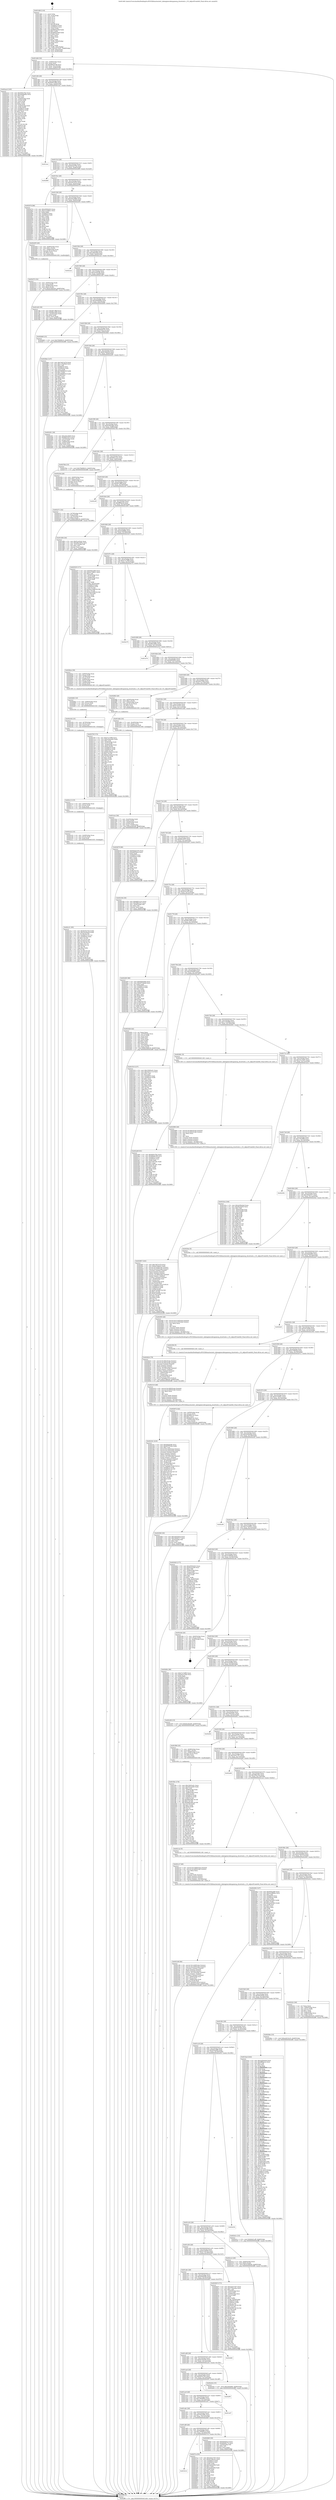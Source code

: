 digraph "0x401460" {
  label = "0x401460 (/mnt/c/Users/mathe/Desktop/tcc/POCII/binaries/extr_labenginecodecgamecg_drawtools.c_CG_AdjustFrom640_Final-ollvm.out::main(0))"
  labelloc = "t"
  node[shape=record]

  Entry [label="",width=0.3,height=0.3,shape=circle,fillcolor=black,style=filled]
  "0x4014d4" [label="{
     0x4014d4 [32]\l
     | [instrs]\l
     &nbsp;&nbsp;0x4014d4 \<+6\>: mov -0xb8(%rbp),%eax\l
     &nbsp;&nbsp;0x4014da \<+2\>: mov %eax,%ecx\l
     &nbsp;&nbsp;0x4014dc \<+6\>: sub $0x88dc6198,%ecx\l
     &nbsp;&nbsp;0x4014e2 \<+6\>: mov %eax,-0xcc(%rbp)\l
     &nbsp;&nbsp;0x4014e8 \<+6\>: mov %ecx,-0xd0(%rbp)\l
     &nbsp;&nbsp;0x4014ee \<+6\>: je 0000000000402ac4 \<main+0x1664\>\l
  }"]
  "0x402ac4" [label="{
     0x402ac4 [165]\l
     | [instrs]\l
     &nbsp;&nbsp;0x402ac4 \<+5\>: mov $0x6d5a7fae,%eax\l
     &nbsp;&nbsp;0x402ac9 \<+5\>: mov $0xab49ddda,%ecx\l
     &nbsp;&nbsp;0x402ace \<+2\>: mov $0x1,%dl\l
     &nbsp;&nbsp;0x402ad0 \<+2\>: xor %esi,%esi\l
     &nbsp;&nbsp;0x402ad2 \<+4\>: mov -0x40(%rbp),%rdi\l
     &nbsp;&nbsp;0x402ad6 \<+3\>: mov (%rdi),%r8d\l
     &nbsp;&nbsp;0x402ad9 \<+3\>: mov %esi,%r9d\l
     &nbsp;&nbsp;0x402adc \<+4\>: sub $0x1,%r9d\l
     &nbsp;&nbsp;0x402ae0 \<+3\>: sub %r9d,%r8d\l
     &nbsp;&nbsp;0x402ae3 \<+4\>: mov -0x40(%rbp),%rdi\l
     &nbsp;&nbsp;0x402ae7 \<+3\>: mov %r8d,(%rdi)\l
     &nbsp;&nbsp;0x402aea \<+8\>: mov 0x406070,%r8d\l
     &nbsp;&nbsp;0x402af2 \<+8\>: mov 0x406054,%r9d\l
     &nbsp;&nbsp;0x402afa \<+3\>: sub $0x1,%esi\l
     &nbsp;&nbsp;0x402afd \<+3\>: mov %r8d,%r10d\l
     &nbsp;&nbsp;0x402b00 \<+3\>: add %esi,%r10d\l
     &nbsp;&nbsp;0x402b03 \<+4\>: imul %r10d,%r8d\l
     &nbsp;&nbsp;0x402b07 \<+4\>: and $0x1,%r8d\l
     &nbsp;&nbsp;0x402b0b \<+4\>: cmp $0x0,%r8d\l
     &nbsp;&nbsp;0x402b0f \<+4\>: sete %r11b\l
     &nbsp;&nbsp;0x402b13 \<+4\>: cmp $0xa,%r9d\l
     &nbsp;&nbsp;0x402b17 \<+3\>: setl %bl\l
     &nbsp;&nbsp;0x402b1a \<+3\>: mov %r11b,%r14b\l
     &nbsp;&nbsp;0x402b1d \<+4\>: xor $0xff,%r14b\l
     &nbsp;&nbsp;0x402b21 \<+3\>: mov %bl,%r15b\l
     &nbsp;&nbsp;0x402b24 \<+4\>: xor $0xff,%r15b\l
     &nbsp;&nbsp;0x402b28 \<+3\>: xor $0x0,%dl\l
     &nbsp;&nbsp;0x402b2b \<+3\>: mov %r14b,%r12b\l
     &nbsp;&nbsp;0x402b2e \<+4\>: and $0x0,%r12b\l
     &nbsp;&nbsp;0x402b32 \<+3\>: and %dl,%r11b\l
     &nbsp;&nbsp;0x402b35 \<+3\>: mov %r15b,%r13b\l
     &nbsp;&nbsp;0x402b38 \<+4\>: and $0x0,%r13b\l
     &nbsp;&nbsp;0x402b3c \<+2\>: and %dl,%bl\l
     &nbsp;&nbsp;0x402b3e \<+3\>: or %r11b,%r12b\l
     &nbsp;&nbsp;0x402b41 \<+3\>: or %bl,%r13b\l
     &nbsp;&nbsp;0x402b44 \<+3\>: xor %r13b,%r12b\l
     &nbsp;&nbsp;0x402b47 \<+3\>: or %r15b,%r14b\l
     &nbsp;&nbsp;0x402b4a \<+4\>: xor $0xff,%r14b\l
     &nbsp;&nbsp;0x402b4e \<+3\>: or $0x0,%dl\l
     &nbsp;&nbsp;0x402b51 \<+3\>: and %dl,%r14b\l
     &nbsp;&nbsp;0x402b54 \<+3\>: or %r14b,%r12b\l
     &nbsp;&nbsp;0x402b57 \<+4\>: test $0x1,%r12b\l
     &nbsp;&nbsp;0x402b5b \<+3\>: cmovne %ecx,%eax\l
     &nbsp;&nbsp;0x402b5e \<+6\>: mov %eax,-0xb8(%rbp)\l
     &nbsp;&nbsp;0x402b64 \<+5\>: jmp 0000000000402ff6 \<main+0x1b96\>\l
  }"]
  "0x4014f4" [label="{
     0x4014f4 [28]\l
     | [instrs]\l
     &nbsp;&nbsp;0x4014f4 \<+5\>: jmp 00000000004014f9 \<main+0x99\>\l
     &nbsp;&nbsp;0x4014f9 \<+6\>: mov -0xcc(%rbp),%eax\l
     &nbsp;&nbsp;0x4014ff \<+5\>: sub $0x8e851969,%eax\l
     &nbsp;&nbsp;0x401504 \<+6\>: mov %eax,-0xd4(%rbp)\l
     &nbsp;&nbsp;0x40150a \<+6\>: je 0000000000401eac \<main+0xa4c\>\l
  }"]
  Exit [label="",width=0.3,height=0.3,shape=circle,fillcolor=black,style=filled,peripheries=2]
  "0x401eac" [label="{
     0x401eac\l
  }", style=dashed]
  "0x401510" [label="{
     0x401510 [28]\l
     | [instrs]\l
     &nbsp;&nbsp;0x401510 \<+5\>: jmp 0000000000401515 \<main+0xb5\>\l
     &nbsp;&nbsp;0x401515 \<+6\>: mov -0xcc(%rbp),%eax\l
     &nbsp;&nbsp;0x40151b \<+5\>: sub $0x9e543754,%eax\l
     &nbsp;&nbsp;0x401520 \<+6\>: mov %eax,-0xd8(%rbp)\l
     &nbsp;&nbsp;0x401526 \<+6\>: je 0000000000402f89 \<main+0x1b29\>\l
  }"]
  "0x402c31" [label="{
     0x402c31 [95]\l
     | [instrs]\l
     &nbsp;&nbsp;0x402c31 \<+6\>: mov $0x9e543754,%r8d\l
     &nbsp;&nbsp;0x402c37 \<+6\>: mov $0x32cd2d54,%r9d\l
     &nbsp;&nbsp;0x402c3d \<+3\>: xor %r10d,%r10d\l
     &nbsp;&nbsp;0x402c40 \<+8\>: mov 0x406070,%r11d\l
     &nbsp;&nbsp;0x402c48 \<+7\>: mov 0x406054,%ebx\l
     &nbsp;&nbsp;0x402c4f \<+4\>: sub $0x1,%r10d\l
     &nbsp;&nbsp;0x402c53 \<+3\>: mov %r11d,%r14d\l
     &nbsp;&nbsp;0x402c56 \<+3\>: add %r10d,%r14d\l
     &nbsp;&nbsp;0x402c59 \<+4\>: imul %r14d,%r11d\l
     &nbsp;&nbsp;0x402c5d \<+4\>: and $0x1,%r11d\l
     &nbsp;&nbsp;0x402c61 \<+4\>: cmp $0x0,%r11d\l
     &nbsp;&nbsp;0x402c65 \<+4\>: sete %r15b\l
     &nbsp;&nbsp;0x402c69 \<+3\>: cmp $0xa,%ebx\l
     &nbsp;&nbsp;0x402c6c \<+4\>: setl %r12b\l
     &nbsp;&nbsp;0x402c70 \<+3\>: mov %r15b,%r13b\l
     &nbsp;&nbsp;0x402c73 \<+3\>: and %r12b,%r13b\l
     &nbsp;&nbsp;0x402c76 \<+3\>: xor %r12b,%r15b\l
     &nbsp;&nbsp;0x402c79 \<+3\>: or %r15b,%r13b\l
     &nbsp;&nbsp;0x402c7c \<+4\>: test $0x1,%r13b\l
     &nbsp;&nbsp;0x402c80 \<+4\>: cmovne %r9d,%r8d\l
     &nbsp;&nbsp;0x402c84 \<+7\>: mov %r8d,-0xb8(%rbp)\l
     &nbsp;&nbsp;0x402c8b \<+5\>: jmp 0000000000402ff6 \<main+0x1b96\>\l
  }"]
  "0x402f89" [label="{
     0x402f89\l
  }", style=dashed]
  "0x40152c" [label="{
     0x40152c [28]\l
     | [instrs]\l
     &nbsp;&nbsp;0x40152c \<+5\>: jmp 0000000000401531 \<main+0xd1\>\l
     &nbsp;&nbsp;0x401531 \<+6\>: mov -0xcc(%rbp),%eax\l
     &nbsp;&nbsp;0x401537 \<+5\>: sub $0xa2d10a33,%eax\l
     &nbsp;&nbsp;0x40153c \<+6\>: mov %eax,-0xdc(%rbp)\l
     &nbsp;&nbsp;0x401542 \<+6\>: je 000000000040207d \<main+0xc1d\>\l
  }"]
  "0x402c22" [label="{
     0x402c22 [15]\l
     | [instrs]\l
     &nbsp;&nbsp;0x402c22 \<+4\>: mov -0x48(%rbp),%rax\l
     &nbsp;&nbsp;0x402c26 \<+3\>: mov (%rax),%rax\l
     &nbsp;&nbsp;0x402c29 \<+3\>: mov %rax,%rdi\l
     &nbsp;&nbsp;0x402c2c \<+5\>: call 0000000000401030 \<free@plt\>\l
     | [calls]\l
     &nbsp;&nbsp;0x401030 \{1\} (unknown)\l
  }"]
  "0x40207d" [label="{
     0x40207d [86]\l
     | [instrs]\l
     &nbsp;&nbsp;0x40207d \<+5\>: mov $0x2082b203,%eax\l
     &nbsp;&nbsp;0x402082 \<+5\>: mov $0x31e2d621,%ecx\l
     &nbsp;&nbsp;0x402087 \<+2\>: xor %edx,%edx\l
     &nbsp;&nbsp;0x402089 \<+7\>: mov 0x406070,%esi\l
     &nbsp;&nbsp;0x402090 \<+7\>: mov 0x406054,%edi\l
     &nbsp;&nbsp;0x402097 \<+3\>: sub $0x1,%edx\l
     &nbsp;&nbsp;0x40209a \<+3\>: mov %esi,%r8d\l
     &nbsp;&nbsp;0x40209d \<+3\>: add %edx,%r8d\l
     &nbsp;&nbsp;0x4020a0 \<+4\>: imul %r8d,%esi\l
     &nbsp;&nbsp;0x4020a4 \<+3\>: and $0x1,%esi\l
     &nbsp;&nbsp;0x4020a7 \<+3\>: cmp $0x0,%esi\l
     &nbsp;&nbsp;0x4020aa \<+4\>: sete %r9b\l
     &nbsp;&nbsp;0x4020ae \<+3\>: cmp $0xa,%edi\l
     &nbsp;&nbsp;0x4020b1 \<+4\>: setl %r10b\l
     &nbsp;&nbsp;0x4020b5 \<+3\>: mov %r9b,%r11b\l
     &nbsp;&nbsp;0x4020b8 \<+3\>: and %r10b,%r11b\l
     &nbsp;&nbsp;0x4020bb \<+3\>: xor %r10b,%r9b\l
     &nbsp;&nbsp;0x4020be \<+3\>: or %r9b,%r11b\l
     &nbsp;&nbsp;0x4020c1 \<+4\>: test $0x1,%r11b\l
     &nbsp;&nbsp;0x4020c5 \<+3\>: cmovne %ecx,%eax\l
     &nbsp;&nbsp;0x4020c8 \<+6\>: mov %eax,-0xb8(%rbp)\l
     &nbsp;&nbsp;0x4020ce \<+5\>: jmp 0000000000402ff6 \<main+0x1b96\>\l
  }"]
  "0x401548" [label="{
     0x401548 [28]\l
     | [instrs]\l
     &nbsp;&nbsp;0x401548 \<+5\>: jmp 000000000040154d \<main+0xed\>\l
     &nbsp;&nbsp;0x40154d \<+6\>: mov -0xcc(%rbp),%eax\l
     &nbsp;&nbsp;0x401553 \<+5\>: sub $0xa54a3b85,%eax\l
     &nbsp;&nbsp;0x401558 \<+6\>: mov %eax,-0xe0(%rbp)\l
     &nbsp;&nbsp;0x40155e \<+6\>: je 0000000000402455 \<main+0xff5\>\l
  }"]
  "0x402c13" [label="{
     0x402c13 [15]\l
     | [instrs]\l
     &nbsp;&nbsp;0x402c13 \<+4\>: mov -0x60(%rbp),%rax\l
     &nbsp;&nbsp;0x402c17 \<+3\>: mov (%rax),%rax\l
     &nbsp;&nbsp;0x402c1a \<+3\>: mov %rax,%rdi\l
     &nbsp;&nbsp;0x402c1d \<+5\>: call 0000000000401030 \<free@plt\>\l
     | [calls]\l
     &nbsp;&nbsp;0x401030 \{1\} (unknown)\l
  }"]
  "0x402455" [label="{
     0x402455 [29]\l
     | [instrs]\l
     &nbsp;&nbsp;0x402455 \<+4\>: mov -0x68(%rbp),%rax\l
     &nbsp;&nbsp;0x402459 \<+6\>: movl $0x1,(%rax)\l
     &nbsp;&nbsp;0x40245f \<+4\>: mov -0x68(%rbp),%rax\l
     &nbsp;&nbsp;0x402463 \<+3\>: movslq (%rax),%rax\l
     &nbsp;&nbsp;0x402466 \<+4\>: shl $0x2,%rax\l
     &nbsp;&nbsp;0x40246a \<+3\>: mov %rax,%rdi\l
     &nbsp;&nbsp;0x40246d \<+5\>: call 0000000000401050 \<malloc@plt\>\l
     | [calls]\l
     &nbsp;&nbsp;0x401050 \{1\} (unknown)\l
  }"]
  "0x401564" [label="{
     0x401564 [28]\l
     | [instrs]\l
     &nbsp;&nbsp;0x401564 \<+5\>: jmp 0000000000401569 \<main+0x109\>\l
     &nbsp;&nbsp;0x401569 \<+6\>: mov -0xcc(%rbp),%eax\l
     &nbsp;&nbsp;0x40156f \<+5\>: sub $0xaa863d2d,%eax\l
     &nbsp;&nbsp;0x401574 \<+6\>: mov %eax,-0xe4(%rbp)\l
     &nbsp;&nbsp;0x40157a \<+6\>: je 0000000000402cae \<main+0x184e\>\l
  }"]
  "0x402c04" [label="{
     0x402c04 [15]\l
     | [instrs]\l
     &nbsp;&nbsp;0x402c04 \<+4\>: mov -0x78(%rbp),%rax\l
     &nbsp;&nbsp;0x402c08 \<+3\>: mov (%rax),%rax\l
     &nbsp;&nbsp;0x402c0b \<+3\>: mov %rax,%rdi\l
     &nbsp;&nbsp;0x402c0e \<+5\>: call 0000000000401030 \<free@plt\>\l
     | [calls]\l
     &nbsp;&nbsp;0x401030 \{1\} (unknown)\l
  }"]
  "0x402cae" [label="{
     0x402cae\l
  }", style=dashed]
  "0x401580" [label="{
     0x401580 [28]\l
     | [instrs]\l
     &nbsp;&nbsp;0x401580 \<+5\>: jmp 0000000000401585 \<main+0x125\>\l
     &nbsp;&nbsp;0x401585 \<+6\>: mov -0xcc(%rbp),%eax\l
     &nbsp;&nbsp;0x40158b \<+5\>: sub $0xaacd5cdb,%eax\l
     &nbsp;&nbsp;0x401590 \<+6\>: mov %eax,-0xe8(%rbp)\l
     &nbsp;&nbsp;0x401596 \<+6\>: je 0000000000401ef2 \<main+0xa92\>\l
  }"]
  "0x402bf2" [label="{
     0x402bf2 [18]\l
     | [instrs]\l
     &nbsp;&nbsp;0x402bf2 \<+7\>: mov -0x90(%rbp),%rax\l
     &nbsp;&nbsp;0x402bf9 \<+3\>: mov (%rax),%rax\l
     &nbsp;&nbsp;0x402bfc \<+3\>: mov %rax,%rdi\l
     &nbsp;&nbsp;0x402bff \<+5\>: call 0000000000401030 \<free@plt\>\l
     | [calls]\l
     &nbsp;&nbsp;0x401030 \{1\} (unknown)\l
  }"]
  "0x401ef2" [label="{
     0x401ef2 [30]\l
     | [instrs]\l
     &nbsp;&nbsp;0x401ef2 \<+5\>: mov $0xd913ffef,%eax\l
     &nbsp;&nbsp;0x401ef7 \<+5\>: mov $0x9bcc688,%ecx\l
     &nbsp;&nbsp;0x401efc \<+3\>: mov -0x30(%rbp),%edx\l
     &nbsp;&nbsp;0x401eff \<+3\>: cmp $0x0,%edx\l
     &nbsp;&nbsp;0x401f02 \<+3\>: cmove %ecx,%eax\l
     &nbsp;&nbsp;0x401f05 \<+6\>: mov %eax,-0xb8(%rbp)\l
     &nbsp;&nbsp;0x401f0b \<+5\>: jmp 0000000000402ff6 \<main+0x1b96\>\l
  }"]
  "0x40159c" [label="{
     0x40159c [28]\l
     | [instrs]\l
     &nbsp;&nbsp;0x40159c \<+5\>: jmp 00000000004015a1 \<main+0x141\>\l
     &nbsp;&nbsp;0x4015a1 \<+6\>: mov -0xcc(%rbp),%eax\l
     &nbsp;&nbsp;0x4015a7 \<+5\>: sub $0xab49ddda,%eax\l
     &nbsp;&nbsp;0x4015ac \<+6\>: mov %eax,-0xec(%rbp)\l
     &nbsp;&nbsp;0x4015b2 \<+6\>: je 0000000000402b69 \<main+0x1709\>\l
  }"]
  "0x4029b7" [label="{
     0x4029b7 [163]\l
     | [instrs]\l
     &nbsp;&nbsp;0x4029b7 \<+5\>: mov $0x7eb7a279,%ecx\l
     &nbsp;&nbsp;0x4029bc \<+5\>: mov $0x6a762e45,%edx\l
     &nbsp;&nbsp;0x4029c1 \<+8\>: movsd 0x163f(%rip),%xmm1\l
     &nbsp;&nbsp;0x4029c9 \<+8\>: movsd 0x163f(%rip),%xmm2\l
     &nbsp;&nbsp;0x4029d1 \<+4\>: cvtss2sd %xmm0,%xmm0\l
     &nbsp;&nbsp;0x4029d5 \<+4\>: divsd %xmm2,%xmm0\l
     &nbsp;&nbsp;0x4029d9 \<+4\>: addsd %xmm0,%xmm1\l
     &nbsp;&nbsp;0x4029dd \<+8\>: movsd -0x1d8(%rbp),%xmm0\l
     &nbsp;&nbsp;0x4029e5 \<+4\>: mulsd %xmm1,%xmm0\l
     &nbsp;&nbsp;0x4029e9 \<+4\>: cvtsd2ss %xmm0,%xmm0\l
     &nbsp;&nbsp;0x4029ed \<+4\>: mov -0x48(%rbp),%rsi\l
     &nbsp;&nbsp;0x4029f1 \<+3\>: mov (%rsi),%rsi\l
     &nbsp;&nbsp;0x4029f4 \<+4\>: mov -0x40(%rbp),%rdi\l
     &nbsp;&nbsp;0x4029f8 \<+3\>: movslq (%rdi),%rdi\l
     &nbsp;&nbsp;0x4029fb \<+5\>: movss %xmm0,(%rsi,%rdi,4)\l
     &nbsp;&nbsp;0x402a00 \<+8\>: mov 0x406070,%r8d\l
     &nbsp;&nbsp;0x402a08 \<+8\>: mov 0x406054,%r9d\l
     &nbsp;&nbsp;0x402a10 \<+3\>: mov %r8d,%r10d\l
     &nbsp;&nbsp;0x402a13 \<+7\>: sub $0x87e02f83,%r10d\l
     &nbsp;&nbsp;0x402a1a \<+4\>: sub $0x1,%r10d\l
     &nbsp;&nbsp;0x402a1e \<+7\>: add $0x87e02f83,%r10d\l
     &nbsp;&nbsp;0x402a25 \<+4\>: imul %r10d,%r8d\l
     &nbsp;&nbsp;0x402a29 \<+4\>: and $0x1,%r8d\l
     &nbsp;&nbsp;0x402a2d \<+4\>: cmp $0x0,%r8d\l
     &nbsp;&nbsp;0x402a31 \<+4\>: sete %r11b\l
     &nbsp;&nbsp;0x402a35 \<+4\>: cmp $0xa,%r9d\l
     &nbsp;&nbsp;0x402a39 \<+3\>: setl %bl\l
     &nbsp;&nbsp;0x402a3c \<+3\>: mov %r11b,%r14b\l
     &nbsp;&nbsp;0x402a3f \<+3\>: and %bl,%r14b\l
     &nbsp;&nbsp;0x402a42 \<+3\>: xor %bl,%r11b\l
     &nbsp;&nbsp;0x402a45 \<+3\>: or %r11b,%r14b\l
     &nbsp;&nbsp;0x402a48 \<+4\>: test $0x1,%r14b\l
     &nbsp;&nbsp;0x402a4c \<+3\>: cmovne %edx,%ecx\l
     &nbsp;&nbsp;0x402a4f \<+6\>: mov %ecx,-0xb8(%rbp)\l
     &nbsp;&nbsp;0x402a55 \<+5\>: jmp 0000000000402ff6 \<main+0x1b96\>\l
  }"]
  "0x402b69" [label="{
     0x402b69 [15]\l
     | [instrs]\l
     &nbsp;&nbsp;0x402b69 \<+10\>: movl $0x7b666b10,-0xb8(%rbp)\l
     &nbsp;&nbsp;0x402b73 \<+5\>: jmp 0000000000402ff6 \<main+0x1b96\>\l
  }"]
  "0x4015b8" [label="{
     0x4015b8 [28]\l
     | [instrs]\l
     &nbsp;&nbsp;0x4015b8 \<+5\>: jmp 00000000004015bd \<main+0x15d\>\l
     &nbsp;&nbsp;0x4015bd \<+6\>: mov -0xcc(%rbp),%eax\l
     &nbsp;&nbsp;0x4015c3 \<+5\>: sub $0xb0e8e77e,%eax\l
     &nbsp;&nbsp;0x4015c8 \<+6\>: mov %eax,-0xf0(%rbp)\l
     &nbsp;&nbsp;0x4015ce \<+6\>: je 00000000004028ee \<main+0x148e\>\l
  }"]
  "0x402986" [label="{
     0x402986 [49]\l
     | [instrs]\l
     &nbsp;&nbsp;0x402986 \<+8\>: movsd 0x168a(%rip),%xmm0\l
     &nbsp;&nbsp;0x40298e \<+8\>: movsd 0x168a(%rip),%xmm1\l
     &nbsp;&nbsp;0x402996 \<+5\>: mov $0x2,%ecx\l
     &nbsp;&nbsp;0x40299b \<+1\>: cltd\l
     &nbsp;&nbsp;0x40299c \<+2\>: idiv %ecx\l
     &nbsp;&nbsp;0x40299e \<+4\>: cvtsi2sd %edx,%xmm2\l
     &nbsp;&nbsp;0x4029a2 \<+4\>: mulsd %xmm2,%xmm1\l
     &nbsp;&nbsp;0x4029a6 \<+4\>: addsd %xmm0,%xmm1\l
     &nbsp;&nbsp;0x4029aa \<+8\>: movsd %xmm1,-0x1d8(%rbp)\l
     &nbsp;&nbsp;0x4029b2 \<+5\>: call 0000000000401350 \<next_f\>\l
     | [calls]\l
     &nbsp;&nbsp;0x401350 \{1\} (/mnt/c/Users/mathe/Desktop/tcc/POCII/binaries/extr_labenginecodecgamecg_drawtools.c_CG_AdjustFrom640_Final-ollvm.out::next_f)\l
  }"]
  "0x4028ee" [label="{
     0x4028ee [147]\l
     | [instrs]\l
     &nbsp;&nbsp;0x4028ee \<+5\>: mov $0x7eb7a279,%eax\l
     &nbsp;&nbsp;0x4028f3 \<+5\>: mov $0x1155e948,%ecx\l
     &nbsp;&nbsp;0x4028f8 \<+2\>: mov $0x1,%dl\l
     &nbsp;&nbsp;0x4028fa \<+7\>: mov 0x406070,%esi\l
     &nbsp;&nbsp;0x402901 \<+7\>: mov 0x406054,%edi\l
     &nbsp;&nbsp;0x402908 \<+3\>: mov %esi,%r8d\l
     &nbsp;&nbsp;0x40290b \<+7\>: add $0x39b8b035,%r8d\l
     &nbsp;&nbsp;0x402912 \<+4\>: sub $0x1,%r8d\l
     &nbsp;&nbsp;0x402916 \<+7\>: sub $0x39b8b035,%r8d\l
     &nbsp;&nbsp;0x40291d \<+4\>: imul %r8d,%esi\l
     &nbsp;&nbsp;0x402921 \<+3\>: and $0x1,%esi\l
     &nbsp;&nbsp;0x402924 \<+3\>: cmp $0x0,%esi\l
     &nbsp;&nbsp;0x402927 \<+4\>: sete %r9b\l
     &nbsp;&nbsp;0x40292b \<+3\>: cmp $0xa,%edi\l
     &nbsp;&nbsp;0x40292e \<+4\>: setl %r10b\l
     &nbsp;&nbsp;0x402932 \<+3\>: mov %r9b,%r11b\l
     &nbsp;&nbsp;0x402935 \<+4\>: xor $0xff,%r11b\l
     &nbsp;&nbsp;0x402939 \<+3\>: mov %r10b,%bl\l
     &nbsp;&nbsp;0x40293c \<+3\>: xor $0xff,%bl\l
     &nbsp;&nbsp;0x40293f \<+3\>: xor $0x0,%dl\l
     &nbsp;&nbsp;0x402942 \<+3\>: mov %r11b,%r14b\l
     &nbsp;&nbsp;0x402945 \<+4\>: and $0x0,%r14b\l
     &nbsp;&nbsp;0x402949 \<+3\>: and %dl,%r9b\l
     &nbsp;&nbsp;0x40294c \<+3\>: mov %bl,%r15b\l
     &nbsp;&nbsp;0x40294f \<+4\>: and $0x0,%r15b\l
     &nbsp;&nbsp;0x402953 \<+3\>: and %dl,%r10b\l
     &nbsp;&nbsp;0x402956 \<+3\>: or %r9b,%r14b\l
     &nbsp;&nbsp;0x402959 \<+3\>: or %r10b,%r15b\l
     &nbsp;&nbsp;0x40295c \<+3\>: xor %r15b,%r14b\l
     &nbsp;&nbsp;0x40295f \<+3\>: or %bl,%r11b\l
     &nbsp;&nbsp;0x402962 \<+4\>: xor $0xff,%r11b\l
     &nbsp;&nbsp;0x402966 \<+3\>: or $0x0,%dl\l
     &nbsp;&nbsp;0x402969 \<+3\>: and %dl,%r11b\l
     &nbsp;&nbsp;0x40296c \<+3\>: or %r11b,%r14b\l
     &nbsp;&nbsp;0x40296f \<+4\>: test $0x1,%r14b\l
     &nbsp;&nbsp;0x402973 \<+3\>: cmovne %ecx,%eax\l
     &nbsp;&nbsp;0x402976 \<+6\>: mov %eax,-0xb8(%rbp)\l
     &nbsp;&nbsp;0x40297c \<+5\>: jmp 0000000000402ff6 \<main+0x1b96\>\l
  }"]
  "0x4015d4" [label="{
     0x4015d4 [28]\l
     | [instrs]\l
     &nbsp;&nbsp;0x4015d4 \<+5\>: jmp 00000000004015d9 \<main+0x179\>\l
     &nbsp;&nbsp;0x4015d9 \<+6\>: mov -0xcc(%rbp),%eax\l
     &nbsp;&nbsp;0x4015df \<+5\>: sub $0xb16bdcc6,%eax\l
     &nbsp;&nbsp;0x4015e4 \<+6\>: mov %eax,-0xf4(%rbp)\l
     &nbsp;&nbsp;0x4015ea \<+6\>: je 0000000000402291 \<main+0xe31\>\l
  }"]
  "0x401b14" [label="{
     0x401b14\l
  }", style=dashed]
  "0x402291" [label="{
     0x402291 [36]\l
     | [instrs]\l
     &nbsp;&nbsp;0x402291 \<+5\>: mov $0xa54a3b85,%eax\l
     &nbsp;&nbsp;0x402296 \<+5\>: mov $0xfd5c2015,%ecx\l
     &nbsp;&nbsp;0x40229b \<+4\>: mov -0x70(%rbp),%rdx\l
     &nbsp;&nbsp;0x40229f \<+2\>: mov (%rdx),%esi\l
     &nbsp;&nbsp;0x4022a1 \<+4\>: mov -0x80(%rbp),%rdx\l
     &nbsp;&nbsp;0x4022a5 \<+2\>: cmp (%rdx),%esi\l
     &nbsp;&nbsp;0x4022a7 \<+3\>: cmovl %ecx,%eax\l
     &nbsp;&nbsp;0x4022aa \<+6\>: mov %eax,-0xb8(%rbp)\l
     &nbsp;&nbsp;0x4022b0 \<+5\>: jmp 0000000000402ff6 \<main+0x1b96\>\l
  }"]
  "0x4015f0" [label="{
     0x4015f0 [28]\l
     | [instrs]\l
     &nbsp;&nbsp;0x4015f0 \<+5\>: jmp 00000000004015f5 \<main+0x195\>\l
     &nbsp;&nbsp;0x4015f5 \<+6\>: mov -0xcc(%rbp),%eax\l
     &nbsp;&nbsp;0x4015fb \<+5\>: sub $0xb30bcbd0,%eax\l
     &nbsp;&nbsp;0x401600 \<+6\>: mov %eax,-0xf8(%rbp)\l
     &nbsp;&nbsp;0x401606 \<+6\>: je 00000000004027bb \<main+0x135b\>\l
  }"]
  "0x4027ca" [label="{
     0x4027ca [91]\l
     | [instrs]\l
     &nbsp;&nbsp;0x4027ca \<+5\>: mov $0x3e4a7357,%eax\l
     &nbsp;&nbsp;0x4027cf \<+5\>: mov $0x63189165,%ecx\l
     &nbsp;&nbsp;0x4027d4 \<+7\>: mov 0x406070,%edx\l
     &nbsp;&nbsp;0x4027db \<+7\>: mov 0x406054,%esi\l
     &nbsp;&nbsp;0x4027e2 \<+2\>: mov %edx,%edi\l
     &nbsp;&nbsp;0x4027e4 \<+6\>: add $0x2ae6a59d,%edi\l
     &nbsp;&nbsp;0x4027ea \<+3\>: sub $0x1,%edi\l
     &nbsp;&nbsp;0x4027ed \<+6\>: sub $0x2ae6a59d,%edi\l
     &nbsp;&nbsp;0x4027f3 \<+3\>: imul %edi,%edx\l
     &nbsp;&nbsp;0x4027f6 \<+3\>: and $0x1,%edx\l
     &nbsp;&nbsp;0x4027f9 \<+3\>: cmp $0x0,%edx\l
     &nbsp;&nbsp;0x4027fc \<+4\>: sete %r8b\l
     &nbsp;&nbsp;0x402800 \<+3\>: cmp $0xa,%esi\l
     &nbsp;&nbsp;0x402803 \<+4\>: setl %r9b\l
     &nbsp;&nbsp;0x402807 \<+3\>: mov %r8b,%r10b\l
     &nbsp;&nbsp;0x40280a \<+3\>: and %r9b,%r10b\l
     &nbsp;&nbsp;0x40280d \<+3\>: xor %r9b,%r8b\l
     &nbsp;&nbsp;0x402810 \<+3\>: or %r8b,%r10b\l
     &nbsp;&nbsp;0x402813 \<+4\>: test $0x1,%r10b\l
     &nbsp;&nbsp;0x402817 \<+3\>: cmovne %ecx,%eax\l
     &nbsp;&nbsp;0x40281a \<+6\>: mov %eax,-0xb8(%rbp)\l
     &nbsp;&nbsp;0x402820 \<+5\>: jmp 0000000000402ff6 \<main+0x1b96\>\l
  }"]
  "0x4027bb" [label="{
     0x4027bb [15]\l
     | [instrs]\l
     &nbsp;&nbsp;0x4027bb \<+10\>: movl $0x7b666b10,-0xb8(%rbp)\l
     &nbsp;&nbsp;0x4027c5 \<+5\>: jmp 0000000000402ff6 \<main+0x1b96\>\l
  }"]
  "0x40160c" [label="{
     0x40160c [28]\l
     | [instrs]\l
     &nbsp;&nbsp;0x40160c \<+5\>: jmp 0000000000401611 \<main+0x1b1\>\l
     &nbsp;&nbsp;0x401611 \<+6\>: mov -0xcc(%rbp),%eax\l
     &nbsp;&nbsp;0x401617 \<+5\>: sub $0xb691ca1e,%eax\l
     &nbsp;&nbsp;0x40161c \<+6\>: mov %eax,-0xfc(%rbp)\l
     &nbsp;&nbsp;0x401622 \<+6\>: je 0000000000402254 \<main+0xdf4\>\l
  }"]
  "0x401af8" [label="{
     0x401af8 [28]\l
     | [instrs]\l
     &nbsp;&nbsp;0x401af8 \<+5\>: jmp 0000000000401afd \<main+0x69d\>\l
     &nbsp;&nbsp;0x401afd \<+6\>: mov -0xcc(%rbp),%eax\l
     &nbsp;&nbsp;0x401b03 \<+5\>: sub $0x7b666b10,%eax\l
     &nbsp;&nbsp;0x401b08 \<+6\>: mov %eax,-0x1b0(%rbp)\l
     &nbsp;&nbsp;0x401b0e \<+6\>: je 00000000004027ca \<main+0x136a\>\l
  }"]
  "0x402254" [label="{
     0x402254 [29]\l
     | [instrs]\l
     &nbsp;&nbsp;0x402254 \<+4\>: mov -0x80(%rbp),%rax\l
     &nbsp;&nbsp;0x402258 \<+6\>: movl $0x1,(%rax)\l
     &nbsp;&nbsp;0x40225e \<+4\>: mov -0x80(%rbp),%rax\l
     &nbsp;&nbsp;0x402262 \<+3\>: movslq (%rax),%rax\l
     &nbsp;&nbsp;0x402265 \<+4\>: shl $0x2,%rax\l
     &nbsp;&nbsp;0x402269 \<+3\>: mov %rax,%rdi\l
     &nbsp;&nbsp;0x40226c \<+5\>: call 0000000000401050 \<malloc@plt\>\l
     | [calls]\l
     &nbsp;&nbsp;0x401050 \{1\} (unknown)\l
  }"]
  "0x401628" [label="{
     0x401628 [28]\l
     | [instrs]\l
     &nbsp;&nbsp;0x401628 \<+5\>: jmp 000000000040162d \<main+0x1cd\>\l
     &nbsp;&nbsp;0x40162d \<+6\>: mov -0xcc(%rbp),%eax\l
     &nbsp;&nbsp;0x401633 \<+5\>: sub $0xd913ffef,%eax\l
     &nbsp;&nbsp;0x401638 \<+6\>: mov %eax,-0x100(%rbp)\l
     &nbsp;&nbsp;0x40163e \<+6\>: je 0000000000402c9f \<main+0x183f\>\l
  }"]
  "0x4028d0" [label="{
     0x4028d0 [30]\l
     | [instrs]\l
     &nbsp;&nbsp;0x4028d0 \<+5\>: mov $0xfa8ab514,%eax\l
     &nbsp;&nbsp;0x4028d5 \<+5\>: mov $0xb0e8e77e,%ecx\l
     &nbsp;&nbsp;0x4028da \<+3\>: mov -0x29(%rbp),%dl\l
     &nbsp;&nbsp;0x4028dd \<+3\>: test $0x1,%dl\l
     &nbsp;&nbsp;0x4028e0 \<+3\>: cmovne %ecx,%eax\l
     &nbsp;&nbsp;0x4028e3 \<+6\>: mov %eax,-0xb8(%rbp)\l
     &nbsp;&nbsp;0x4028e9 \<+5\>: jmp 0000000000402ff6 \<main+0x1b96\>\l
  }"]
  "0x402c9f" [label="{
     0x402c9f\l
  }", style=dashed]
  "0x401644" [label="{
     0x401644 [28]\l
     | [instrs]\l
     &nbsp;&nbsp;0x401644 \<+5\>: jmp 0000000000401649 \<main+0x1e9\>\l
     &nbsp;&nbsp;0x401649 \<+6\>: mov -0xcc(%rbp),%eax\l
     &nbsp;&nbsp;0x40164f \<+5\>: sub $0xdff0ba3a,%eax\l
     &nbsp;&nbsp;0x401654 \<+6\>: mov %eax,-0x104(%rbp)\l
     &nbsp;&nbsp;0x40165a \<+6\>: je 0000000000401d56 \<main+0x8f6\>\l
  }"]
  "0x401adc" [label="{
     0x401adc [28]\l
     | [instrs]\l
     &nbsp;&nbsp;0x401adc \<+5\>: jmp 0000000000401ae1 \<main+0x681\>\l
     &nbsp;&nbsp;0x401ae1 \<+6\>: mov -0xcc(%rbp),%eax\l
     &nbsp;&nbsp;0x401ae7 \<+5\>: sub $0x776a328a,%eax\l
     &nbsp;&nbsp;0x401aec \<+6\>: mov %eax,-0x1ac(%rbp)\l
     &nbsp;&nbsp;0x401af2 \<+6\>: je 00000000004028d0 \<main+0x1470\>\l
  }"]
  "0x401d56" [label="{
     0x401d56 [30]\l
     | [instrs]\l
     &nbsp;&nbsp;0x401d56 \<+5\>: mov $0xf1ce5cdc,%eax\l
     &nbsp;&nbsp;0x401d5b \<+5\>: mov $0xe8b19d5a,%ecx\l
     &nbsp;&nbsp;0x401d60 \<+3\>: mov -0x31(%rbp),%dl\l
     &nbsp;&nbsp;0x401d63 \<+3\>: test $0x1,%dl\l
     &nbsp;&nbsp;0x401d66 \<+3\>: cmovne %ecx,%eax\l
     &nbsp;&nbsp;0x401d69 \<+6\>: mov %eax,-0xb8(%rbp)\l
     &nbsp;&nbsp;0x401d6f \<+5\>: jmp 0000000000402ff6 \<main+0x1b96\>\l
  }"]
  "0x401660" [label="{
     0x401660 [28]\l
     | [instrs]\l
     &nbsp;&nbsp;0x401660 \<+5\>: jmp 0000000000401665 \<main+0x205\>\l
     &nbsp;&nbsp;0x401665 \<+6\>: mov -0xcc(%rbp),%eax\l
     &nbsp;&nbsp;0x40166b \<+5\>: sub $0xe43d8d6a,%eax\l
     &nbsp;&nbsp;0x401670 \<+6\>: mov %eax,-0x108(%rbp)\l
     &nbsp;&nbsp;0x401676 \<+6\>: je 0000000000402525 \<main+0x10c5\>\l
  }"]
  "0x401e07" [label="{
     0x401e07\l
  }", style=dashed]
  "0x402525" [label="{
     0x402525 [171]\l
     | [instrs]\l
     &nbsp;&nbsp;0x402525 \<+5\>: mov $0x609aa6f0,%eax\l
     &nbsp;&nbsp;0x40252a \<+5\>: mov $0x2c7cbb51,%ecx\l
     &nbsp;&nbsp;0x40252f \<+2\>: mov $0x1,%dl\l
     &nbsp;&nbsp;0x402531 \<+4\>: mov -0x58(%rbp),%rsi\l
     &nbsp;&nbsp;0x402535 \<+2\>: mov (%rsi),%edi\l
     &nbsp;&nbsp;0x402537 \<+4\>: mov -0x68(%rbp),%rsi\l
     &nbsp;&nbsp;0x40253b \<+2\>: cmp (%rsi),%edi\l
     &nbsp;&nbsp;0x40253d \<+4\>: setl %r8b\l
     &nbsp;&nbsp;0x402541 \<+4\>: and $0x1,%r8b\l
     &nbsp;&nbsp;0x402545 \<+4\>: mov %r8b,-0x2a(%rbp)\l
     &nbsp;&nbsp;0x402549 \<+7\>: mov 0x406070,%edi\l
     &nbsp;&nbsp;0x402550 \<+8\>: mov 0x406054,%r9d\l
     &nbsp;&nbsp;0x402558 \<+3\>: mov %edi,%r10d\l
     &nbsp;&nbsp;0x40255b \<+7\>: add $0x6ac236bf,%r10d\l
     &nbsp;&nbsp;0x402562 \<+4\>: sub $0x1,%r10d\l
     &nbsp;&nbsp;0x402566 \<+7\>: sub $0x6ac236bf,%r10d\l
     &nbsp;&nbsp;0x40256d \<+4\>: imul %r10d,%edi\l
     &nbsp;&nbsp;0x402571 \<+3\>: and $0x1,%edi\l
     &nbsp;&nbsp;0x402574 \<+3\>: cmp $0x0,%edi\l
     &nbsp;&nbsp;0x402577 \<+4\>: sete %r8b\l
     &nbsp;&nbsp;0x40257b \<+4\>: cmp $0xa,%r9d\l
     &nbsp;&nbsp;0x40257f \<+4\>: setl %r11b\l
     &nbsp;&nbsp;0x402583 \<+3\>: mov %r8b,%bl\l
     &nbsp;&nbsp;0x402586 \<+3\>: xor $0xff,%bl\l
     &nbsp;&nbsp;0x402589 \<+3\>: mov %r11b,%r14b\l
     &nbsp;&nbsp;0x40258c \<+4\>: xor $0xff,%r14b\l
     &nbsp;&nbsp;0x402590 \<+3\>: xor $0x0,%dl\l
     &nbsp;&nbsp;0x402593 \<+3\>: mov %bl,%r15b\l
     &nbsp;&nbsp;0x402596 \<+4\>: and $0x0,%r15b\l
     &nbsp;&nbsp;0x40259a \<+3\>: and %dl,%r8b\l
     &nbsp;&nbsp;0x40259d \<+3\>: mov %r14b,%r12b\l
     &nbsp;&nbsp;0x4025a0 \<+4\>: and $0x0,%r12b\l
     &nbsp;&nbsp;0x4025a4 \<+3\>: and %dl,%r11b\l
     &nbsp;&nbsp;0x4025a7 \<+3\>: or %r8b,%r15b\l
     &nbsp;&nbsp;0x4025aa \<+3\>: or %r11b,%r12b\l
     &nbsp;&nbsp;0x4025ad \<+3\>: xor %r12b,%r15b\l
     &nbsp;&nbsp;0x4025b0 \<+3\>: or %r14b,%bl\l
     &nbsp;&nbsp;0x4025b3 \<+3\>: xor $0xff,%bl\l
     &nbsp;&nbsp;0x4025b6 \<+3\>: or $0x0,%dl\l
     &nbsp;&nbsp;0x4025b9 \<+2\>: and %dl,%bl\l
     &nbsp;&nbsp;0x4025bb \<+3\>: or %bl,%r15b\l
     &nbsp;&nbsp;0x4025be \<+4\>: test $0x1,%r15b\l
     &nbsp;&nbsp;0x4025c2 \<+3\>: cmovne %ecx,%eax\l
     &nbsp;&nbsp;0x4025c5 \<+6\>: mov %eax,-0xb8(%rbp)\l
     &nbsp;&nbsp;0x4025cb \<+5\>: jmp 0000000000402ff6 \<main+0x1b96\>\l
  }"]
  "0x40167c" [label="{
     0x40167c [28]\l
     | [instrs]\l
     &nbsp;&nbsp;0x40167c \<+5\>: jmp 0000000000401681 \<main+0x221\>\l
     &nbsp;&nbsp;0x401681 \<+6\>: mov -0xcc(%rbp),%eax\l
     &nbsp;&nbsp;0x401687 \<+5\>: sub $0xe7a73f89,%eax\l
     &nbsp;&nbsp;0x40168c \<+6\>: mov %eax,-0x10c(%rbp)\l
     &nbsp;&nbsp;0x401692 \<+6\>: je 0000000000402e79 \<main+0x1a19\>\l
  }"]
  "0x401ac0" [label="{
     0x401ac0 [28]\l
     | [instrs]\l
     &nbsp;&nbsp;0x401ac0 \<+5\>: jmp 0000000000401ac5 \<main+0x665\>\l
     &nbsp;&nbsp;0x401ac5 \<+6\>: mov -0xcc(%rbp),%eax\l
     &nbsp;&nbsp;0x401acb \<+5\>: sub $0x746e88e0,%eax\l
     &nbsp;&nbsp;0x401ad0 \<+6\>: mov %eax,-0x1a8(%rbp)\l
     &nbsp;&nbsp;0x401ad6 \<+6\>: je 0000000000401e07 \<main+0x9a7\>\l
  }"]
  "0x402e79" [label="{
     0x402e79\l
  }", style=dashed]
  "0x401698" [label="{
     0x401698 [28]\l
     | [instrs]\l
     &nbsp;&nbsp;0x401698 \<+5\>: jmp 000000000040169d \<main+0x23d\>\l
     &nbsp;&nbsp;0x40169d \<+6\>: mov -0xcc(%rbp),%eax\l
     &nbsp;&nbsp;0x4016a3 \<+5\>: sub $0xe8b19d5a,%eax\l
     &nbsp;&nbsp;0x4016a8 \<+6\>: mov %eax,-0x110(%rbp)\l
     &nbsp;&nbsp;0x4016ae \<+6\>: je 0000000000401d74 \<main+0x914\>\l
  }"]
  "0x402f5f" [label="{
     0x402f5f\l
  }", style=dashed]
  "0x401d74" [label="{
     0x401d74\l
  }", style=dashed]
  "0x4016b4" [label="{
     0x4016b4 [28]\l
     | [instrs]\l
     &nbsp;&nbsp;0x4016b4 \<+5\>: jmp 00000000004016b9 \<main+0x259\>\l
     &nbsp;&nbsp;0x4016b9 \<+6\>: mov -0xcc(%rbp),%eax\l
     &nbsp;&nbsp;0x4016bf \<+5\>: sub $0xebf5585a,%eax\l
     &nbsp;&nbsp;0x4016c4 \<+6\>: mov %eax,-0x114(%rbp)\l
     &nbsp;&nbsp;0x4016ca \<+6\>: je 0000000000402bce \<main+0x176e\>\l
  }"]
  "0x401aa4" [label="{
     0x401aa4 [28]\l
     | [instrs]\l
     &nbsp;&nbsp;0x401aa4 \<+5\>: jmp 0000000000401aa9 \<main+0x649\>\l
     &nbsp;&nbsp;0x401aa9 \<+6\>: mov -0xcc(%rbp),%eax\l
     &nbsp;&nbsp;0x401aaf \<+5\>: sub $0x6d5a7fae,%eax\l
     &nbsp;&nbsp;0x401ab4 \<+6\>: mov %eax,-0x1a4(%rbp)\l
     &nbsp;&nbsp;0x401aba \<+6\>: je 0000000000402f5f \<main+0x1aff\>\l
  }"]
  "0x402bce" [label="{
     0x402bce [36]\l
     | [instrs]\l
     &nbsp;&nbsp;0x402bce \<+7\>: mov -0x90(%rbp),%rax\l
     &nbsp;&nbsp;0x402bd5 \<+3\>: mov (%rax),%rdi\l
     &nbsp;&nbsp;0x402bd8 \<+4\>: mov -0x78(%rbp),%rax\l
     &nbsp;&nbsp;0x402bdc \<+3\>: mov (%rax),%rsi\l
     &nbsp;&nbsp;0x402bdf \<+4\>: mov -0x60(%rbp),%rax\l
     &nbsp;&nbsp;0x402be3 \<+3\>: mov (%rax),%rdx\l
     &nbsp;&nbsp;0x402be6 \<+4\>: mov -0x48(%rbp),%rax\l
     &nbsp;&nbsp;0x402bea \<+3\>: mov (%rax),%rcx\l
     &nbsp;&nbsp;0x402bed \<+5\>: call 00000000004013f0 \<CG_AdjustFrom640\>\l
     | [calls]\l
     &nbsp;&nbsp;0x4013f0 \{1\} (/mnt/c/Users/mathe/Desktop/tcc/POCII/binaries/extr_labenginecodecgamecg_drawtools.c_CG_AdjustFrom640_Final-ollvm.out::CG_AdjustFrom640)\l
  }"]
  "0x4016d0" [label="{
     0x4016d0 [28]\l
     | [instrs]\l
     &nbsp;&nbsp;0x4016d0 \<+5\>: jmp 00000000004016d5 \<main+0x275\>\l
     &nbsp;&nbsp;0x4016d5 \<+6\>: mov -0xcc(%rbp),%eax\l
     &nbsp;&nbsp;0x4016db \<+5\>: sub $0xedc579ab,%eax\l
     &nbsp;&nbsp;0x4016e0 \<+6\>: mov %eax,-0x118(%rbp)\l
     &nbsp;&nbsp;0x4016e6 \<+6\>: je 00000000004026f2 \<main+0x1292\>\l
  }"]
  "0x402a5a" [label="{
     0x402a5a [15]\l
     | [instrs]\l
     &nbsp;&nbsp;0x402a5a \<+10\>: movl $0xcd5d466,-0xb8(%rbp)\l
     &nbsp;&nbsp;0x402a64 \<+5\>: jmp 0000000000402ff6 \<main+0x1b96\>\l
  }"]
  "0x4026f2" [label="{
     0x4026f2 [29]\l
     | [instrs]\l
     &nbsp;&nbsp;0x4026f2 \<+4\>: mov -0x50(%rbp),%rax\l
     &nbsp;&nbsp;0x4026f6 \<+6\>: movl $0x1,(%rax)\l
     &nbsp;&nbsp;0x4026fc \<+4\>: mov -0x50(%rbp),%rax\l
     &nbsp;&nbsp;0x402700 \<+3\>: movslq (%rax),%rax\l
     &nbsp;&nbsp;0x402703 \<+4\>: shl $0x2,%rax\l
     &nbsp;&nbsp;0x402707 \<+3\>: mov %rax,%rdi\l
     &nbsp;&nbsp;0x40270a \<+5\>: call 0000000000401050 \<malloc@plt\>\l
     | [calls]\l
     &nbsp;&nbsp;0x401050 \{1\} (unknown)\l
  }"]
  "0x4016ec" [label="{
     0x4016ec [28]\l
     | [instrs]\l
     &nbsp;&nbsp;0x4016ec \<+5\>: jmp 00000000004016f1 \<main+0x291\>\l
     &nbsp;&nbsp;0x4016f1 \<+6\>: mov -0xcc(%rbp),%eax\l
     &nbsp;&nbsp;0x4016f7 \<+5\>: sub $0xf1ce5cdc,%eax\l
     &nbsp;&nbsp;0x4016fc \<+6\>: mov %eax,-0x11c(%rbp)\l
     &nbsp;&nbsp;0x401702 \<+6\>: je 0000000000401ebb \<main+0xa5b\>\l
  }"]
  "0x401a88" [label="{
     0x401a88 [28]\l
     | [instrs]\l
     &nbsp;&nbsp;0x401a88 \<+5\>: jmp 0000000000401a8d \<main+0x62d\>\l
     &nbsp;&nbsp;0x401a8d \<+6\>: mov -0xcc(%rbp),%eax\l
     &nbsp;&nbsp;0x401a93 \<+5\>: sub $0x6a762e45,%eax\l
     &nbsp;&nbsp;0x401a98 \<+6\>: mov %eax,-0x1a0(%rbp)\l
     &nbsp;&nbsp;0x401a9e \<+6\>: je 0000000000402a5a \<main+0x15fa\>\l
  }"]
  "0x401ebb" [label="{
     0x401ebb [19]\l
     | [instrs]\l
     &nbsp;&nbsp;0x401ebb \<+7\>: mov -0xa8(%rbp),%rax\l
     &nbsp;&nbsp;0x401ec2 \<+3\>: mov (%rax),%rax\l
     &nbsp;&nbsp;0x401ec5 \<+4\>: mov 0x8(%rax),%rdi\l
     &nbsp;&nbsp;0x401ec9 \<+5\>: call 0000000000401060 \<atoi@plt\>\l
     | [calls]\l
     &nbsp;&nbsp;0x401060 \{1\} (unknown)\l
  }"]
  "0x401708" [label="{
     0x401708 [28]\l
     | [instrs]\l
     &nbsp;&nbsp;0x401708 \<+5\>: jmp 000000000040170d \<main+0x2ad\>\l
     &nbsp;&nbsp;0x40170d \<+6\>: mov -0xcc(%rbp),%eax\l
     &nbsp;&nbsp;0x401713 \<+5\>: sub $0xfa8ab514,%eax\l
     &nbsp;&nbsp;0x401718 \<+6\>: mov %eax,-0x120(%rbp)\l
     &nbsp;&nbsp;0x40171e \<+6\>: je 0000000000402b78 \<main+0x1718\>\l
  }"]
  "0x402dd0" [label="{
     0x402dd0\l
  }", style=dashed]
  "0x402b78" [label="{
     0x402b78 [86]\l
     | [instrs]\l
     &nbsp;&nbsp;0x402b78 \<+5\>: mov $0x9e543754,%eax\l
     &nbsp;&nbsp;0x402b7d \<+5\>: mov $0xebf5585a,%ecx\l
     &nbsp;&nbsp;0x402b82 \<+2\>: xor %edx,%edx\l
     &nbsp;&nbsp;0x402b84 \<+7\>: mov 0x406070,%esi\l
     &nbsp;&nbsp;0x402b8b \<+7\>: mov 0x406054,%edi\l
     &nbsp;&nbsp;0x402b92 \<+3\>: sub $0x1,%edx\l
     &nbsp;&nbsp;0x402b95 \<+3\>: mov %esi,%r8d\l
     &nbsp;&nbsp;0x402b98 \<+3\>: add %edx,%r8d\l
     &nbsp;&nbsp;0x402b9b \<+4\>: imul %r8d,%esi\l
     &nbsp;&nbsp;0x402b9f \<+3\>: and $0x1,%esi\l
     &nbsp;&nbsp;0x402ba2 \<+3\>: cmp $0x0,%esi\l
     &nbsp;&nbsp;0x402ba5 \<+4\>: sete %r9b\l
     &nbsp;&nbsp;0x402ba9 \<+3\>: cmp $0xa,%edi\l
     &nbsp;&nbsp;0x402bac \<+4\>: setl %r10b\l
     &nbsp;&nbsp;0x402bb0 \<+3\>: mov %r9b,%r11b\l
     &nbsp;&nbsp;0x402bb3 \<+3\>: and %r10b,%r11b\l
     &nbsp;&nbsp;0x402bb6 \<+3\>: xor %r10b,%r9b\l
     &nbsp;&nbsp;0x402bb9 \<+3\>: or %r9b,%r11b\l
     &nbsp;&nbsp;0x402bbc \<+4\>: test $0x1,%r11b\l
     &nbsp;&nbsp;0x402bc0 \<+3\>: cmovne %ecx,%eax\l
     &nbsp;&nbsp;0x402bc3 \<+6\>: mov %eax,-0xb8(%rbp)\l
     &nbsp;&nbsp;0x402bc9 \<+5\>: jmp 0000000000402ff6 \<main+0x1b96\>\l
  }"]
  "0x401724" [label="{
     0x401724 [28]\l
     | [instrs]\l
     &nbsp;&nbsp;0x401724 \<+5\>: jmp 0000000000401729 \<main+0x2c9\>\l
     &nbsp;&nbsp;0x401729 \<+6\>: mov -0xcc(%rbp),%eax\l
     &nbsp;&nbsp;0x40172f \<+5\>: sub $0xfaaacc89,%eax\l
     &nbsp;&nbsp;0x401734 \<+6\>: mov %eax,-0x124(%rbp)\l
     &nbsp;&nbsp;0x40173a \<+6\>: je 0000000000402184 \<main+0xd24\>\l
  }"]
  "0x401a6c" [label="{
     0x401a6c [28]\l
     | [instrs]\l
     &nbsp;&nbsp;0x401a6c \<+5\>: jmp 0000000000401a71 \<main+0x611\>\l
     &nbsp;&nbsp;0x401a71 \<+6\>: mov -0xcc(%rbp),%eax\l
     &nbsp;&nbsp;0x401a77 \<+5\>: sub $0x64fa628b,%eax\l
     &nbsp;&nbsp;0x401a7c \<+6\>: mov %eax,-0x19c(%rbp)\l
     &nbsp;&nbsp;0x401a82 \<+6\>: je 0000000000402dd0 \<main+0x1970\>\l
  }"]
  "0x402184" [label="{
     0x402184 [30]\l
     | [instrs]\l
     &nbsp;&nbsp;0x402184 \<+5\>: mov $0xb691ca1e,%eax\l
     &nbsp;&nbsp;0x402189 \<+5\>: mov $0x3fbb15cc,%ecx\l
     &nbsp;&nbsp;0x40218e \<+3\>: mov -0x2b(%rbp),%dl\l
     &nbsp;&nbsp;0x402191 \<+3\>: test $0x1,%dl\l
     &nbsp;&nbsp;0x402194 \<+3\>: cmovne %ecx,%eax\l
     &nbsp;&nbsp;0x402197 \<+6\>: mov %eax,-0xb8(%rbp)\l
     &nbsp;&nbsp;0x40219d \<+5\>: jmp 0000000000402ff6 \<main+0x1b96\>\l
  }"]
  "0x401740" [label="{
     0x401740 [28]\l
     | [instrs]\l
     &nbsp;&nbsp;0x401740 \<+5\>: jmp 0000000000401745 \<main+0x2e5\>\l
     &nbsp;&nbsp;0x401745 \<+6\>: mov -0xcc(%rbp),%eax\l
     &nbsp;&nbsp;0x40174b \<+5\>: sub $0xfd5c2015,%eax\l
     &nbsp;&nbsp;0x401750 \<+6\>: mov %eax,-0x128(%rbp)\l
     &nbsp;&nbsp;0x401756 \<+6\>: je 00000000004022b5 \<main+0xe55\>\l
  }"]
  "0x402825" [label="{
     0x402825 [171]\l
     | [instrs]\l
     &nbsp;&nbsp;0x402825 \<+5\>: mov $0x3e4a7357,%eax\l
     &nbsp;&nbsp;0x40282a \<+5\>: mov $0x776a328a,%ecx\l
     &nbsp;&nbsp;0x40282f \<+2\>: mov $0x1,%dl\l
     &nbsp;&nbsp;0x402831 \<+4\>: mov -0x40(%rbp),%rsi\l
     &nbsp;&nbsp;0x402835 \<+2\>: mov (%rsi),%edi\l
     &nbsp;&nbsp;0x402837 \<+4\>: mov -0x50(%rbp),%rsi\l
     &nbsp;&nbsp;0x40283b \<+2\>: cmp (%rsi),%edi\l
     &nbsp;&nbsp;0x40283d \<+4\>: setl %r8b\l
     &nbsp;&nbsp;0x402841 \<+4\>: and $0x1,%r8b\l
     &nbsp;&nbsp;0x402845 \<+4\>: mov %r8b,-0x29(%rbp)\l
     &nbsp;&nbsp;0x402849 \<+7\>: mov 0x406070,%edi\l
     &nbsp;&nbsp;0x402850 \<+8\>: mov 0x406054,%r9d\l
     &nbsp;&nbsp;0x402858 \<+3\>: mov %edi,%r10d\l
     &nbsp;&nbsp;0x40285b \<+7\>: sub $0x4f3951a9,%r10d\l
     &nbsp;&nbsp;0x402862 \<+4\>: sub $0x1,%r10d\l
     &nbsp;&nbsp;0x402866 \<+7\>: add $0x4f3951a9,%r10d\l
     &nbsp;&nbsp;0x40286d \<+4\>: imul %r10d,%edi\l
     &nbsp;&nbsp;0x402871 \<+3\>: and $0x1,%edi\l
     &nbsp;&nbsp;0x402874 \<+3\>: cmp $0x0,%edi\l
     &nbsp;&nbsp;0x402877 \<+4\>: sete %r8b\l
     &nbsp;&nbsp;0x40287b \<+4\>: cmp $0xa,%r9d\l
     &nbsp;&nbsp;0x40287f \<+4\>: setl %r11b\l
     &nbsp;&nbsp;0x402883 \<+3\>: mov %r8b,%bl\l
     &nbsp;&nbsp;0x402886 \<+3\>: xor $0xff,%bl\l
     &nbsp;&nbsp;0x402889 \<+3\>: mov %r11b,%r14b\l
     &nbsp;&nbsp;0x40288c \<+4\>: xor $0xff,%r14b\l
     &nbsp;&nbsp;0x402890 \<+3\>: xor $0x0,%dl\l
     &nbsp;&nbsp;0x402893 \<+3\>: mov %bl,%r15b\l
     &nbsp;&nbsp;0x402896 \<+4\>: and $0x0,%r15b\l
     &nbsp;&nbsp;0x40289a \<+3\>: and %dl,%r8b\l
     &nbsp;&nbsp;0x40289d \<+3\>: mov %r14b,%r12b\l
     &nbsp;&nbsp;0x4028a0 \<+4\>: and $0x0,%r12b\l
     &nbsp;&nbsp;0x4028a4 \<+3\>: and %dl,%r11b\l
     &nbsp;&nbsp;0x4028a7 \<+3\>: or %r8b,%r15b\l
     &nbsp;&nbsp;0x4028aa \<+3\>: or %r11b,%r12b\l
     &nbsp;&nbsp;0x4028ad \<+3\>: xor %r12b,%r15b\l
     &nbsp;&nbsp;0x4028b0 \<+3\>: or %r14b,%bl\l
     &nbsp;&nbsp;0x4028b3 \<+3\>: xor $0xff,%bl\l
     &nbsp;&nbsp;0x4028b6 \<+3\>: or $0x0,%dl\l
     &nbsp;&nbsp;0x4028b9 \<+2\>: and %dl,%bl\l
     &nbsp;&nbsp;0x4028bb \<+3\>: or %bl,%r15b\l
     &nbsp;&nbsp;0x4028be \<+4\>: test $0x1,%r15b\l
     &nbsp;&nbsp;0x4028c2 \<+3\>: cmovne %ecx,%eax\l
     &nbsp;&nbsp;0x4028c5 \<+6\>: mov %eax,-0xb8(%rbp)\l
     &nbsp;&nbsp;0x4028cb \<+5\>: jmp 0000000000402ff6 \<main+0x1b96\>\l
  }"]
  "0x4022b5" [label="{
     0x4022b5 [86]\l
     | [instrs]\l
     &nbsp;&nbsp;0x4022b5 \<+5\>: mov $0x64fa628b,%eax\l
     &nbsp;&nbsp;0x4022ba \<+5\>: mov $0x257c6e6d,%ecx\l
     &nbsp;&nbsp;0x4022bf \<+2\>: xor %edx,%edx\l
     &nbsp;&nbsp;0x4022c1 \<+7\>: mov 0x406070,%esi\l
     &nbsp;&nbsp;0x4022c8 \<+7\>: mov 0x406054,%edi\l
     &nbsp;&nbsp;0x4022cf \<+3\>: sub $0x1,%edx\l
     &nbsp;&nbsp;0x4022d2 \<+3\>: mov %esi,%r8d\l
     &nbsp;&nbsp;0x4022d5 \<+3\>: add %edx,%r8d\l
     &nbsp;&nbsp;0x4022d8 \<+4\>: imul %r8d,%esi\l
     &nbsp;&nbsp;0x4022dc \<+3\>: and $0x1,%esi\l
     &nbsp;&nbsp;0x4022df \<+3\>: cmp $0x0,%esi\l
     &nbsp;&nbsp;0x4022e2 \<+4\>: sete %r9b\l
     &nbsp;&nbsp;0x4022e6 \<+3\>: cmp $0xa,%edi\l
     &nbsp;&nbsp;0x4022e9 \<+4\>: setl %r10b\l
     &nbsp;&nbsp;0x4022ed \<+3\>: mov %r9b,%r11b\l
     &nbsp;&nbsp;0x4022f0 \<+3\>: and %r10b,%r11b\l
     &nbsp;&nbsp;0x4022f3 \<+3\>: xor %r10b,%r9b\l
     &nbsp;&nbsp;0x4022f6 \<+3\>: or %r9b,%r11b\l
     &nbsp;&nbsp;0x4022f9 \<+4\>: test $0x1,%r11b\l
     &nbsp;&nbsp;0x4022fd \<+3\>: cmovne %ecx,%eax\l
     &nbsp;&nbsp;0x402300 \<+6\>: mov %eax,-0xb8(%rbp)\l
     &nbsp;&nbsp;0x402306 \<+5\>: jmp 0000000000402ff6 \<main+0x1b96\>\l
  }"]
  "0x40175c" [label="{
     0x40175c [28]\l
     | [instrs]\l
     &nbsp;&nbsp;0x40175c \<+5\>: jmp 0000000000401761 \<main+0x301\>\l
     &nbsp;&nbsp;0x401761 \<+6\>: mov -0xcc(%rbp),%eax\l
     &nbsp;&nbsp;0x401767 \<+5\>: sub $0xfe421aff,%eax\l
     &nbsp;&nbsp;0x40176c \<+6\>: mov %eax,-0x12c(%rbp)\l
     &nbsp;&nbsp;0x401772 \<+6\>: je 000000000040242b \<main+0xfcb\>\l
  }"]
  "0x401a50" [label="{
     0x401a50 [28]\l
     | [instrs]\l
     &nbsp;&nbsp;0x401a50 \<+5\>: jmp 0000000000401a55 \<main+0x5f5\>\l
     &nbsp;&nbsp;0x401a55 \<+6\>: mov -0xcc(%rbp),%eax\l
     &nbsp;&nbsp;0x401a5b \<+5\>: sub $0x63189165,%eax\l
     &nbsp;&nbsp;0x401a60 \<+6\>: mov %eax,-0x198(%rbp)\l
     &nbsp;&nbsp;0x401a66 \<+6\>: je 0000000000402825 \<main+0x13c5\>\l
  }"]
  "0x40242b" [label="{
     0x40242b [42]\l
     | [instrs]\l
     &nbsp;&nbsp;0x40242b \<+2\>: xor %eax,%eax\l
     &nbsp;&nbsp;0x40242d \<+4\>: mov -0x70(%rbp),%rcx\l
     &nbsp;&nbsp;0x402431 \<+2\>: mov (%rcx),%edx\l
     &nbsp;&nbsp;0x402433 \<+2\>: mov %eax,%esi\l
     &nbsp;&nbsp;0x402435 \<+2\>: sub %edx,%esi\l
     &nbsp;&nbsp;0x402437 \<+2\>: mov %eax,%edx\l
     &nbsp;&nbsp;0x402439 \<+3\>: sub $0x1,%edx\l
     &nbsp;&nbsp;0x40243c \<+2\>: add %edx,%esi\l
     &nbsp;&nbsp;0x40243e \<+2\>: sub %esi,%eax\l
     &nbsp;&nbsp;0x402440 \<+4\>: mov -0x70(%rbp),%rcx\l
     &nbsp;&nbsp;0x402444 \<+2\>: mov %eax,(%rcx)\l
     &nbsp;&nbsp;0x402446 \<+10\>: movl $0xb16bdcc6,-0xb8(%rbp)\l
     &nbsp;&nbsp;0x402450 \<+5\>: jmp 0000000000402ff6 \<main+0x1b96\>\l
  }"]
  "0x401778" [label="{
     0x401778 [28]\l
     | [instrs]\l
     &nbsp;&nbsp;0x401778 \<+5\>: jmp 000000000040177d \<main+0x31d\>\l
     &nbsp;&nbsp;0x40177d \<+6\>: mov -0xcc(%rbp),%eax\l
     &nbsp;&nbsp;0x401783 \<+5\>: sub $0x9bcc688,%eax\l
     &nbsp;&nbsp;0x401788 \<+6\>: mov %eax,-0x130(%rbp)\l
     &nbsp;&nbsp;0x40178e \<+6\>: je 0000000000401f10 \<main+0xab0\>\l
  }"]
  "0x402cc2" [label="{
     0x402cc2 [28]\l
     | [instrs]\l
     &nbsp;&nbsp;0x402cc2 \<+7\>: mov -0xb0(%rbp),%rax\l
     &nbsp;&nbsp;0x402cc9 \<+6\>: movl $0x0,(%rax)\l
     &nbsp;&nbsp;0x402ccf \<+10\>: movl $0x3238f2e6,-0xb8(%rbp)\l
     &nbsp;&nbsp;0x402cd9 \<+5\>: jmp 0000000000402ff6 \<main+0x1b96\>\l
  }"]
  "0x401f10" [label="{
     0x401f10 [137]\l
     | [instrs]\l
     &nbsp;&nbsp;0x401f10 \<+5\>: mov $0x33b52a01,%eax\l
     &nbsp;&nbsp;0x401f15 \<+5\>: mov $0x3e471114,%ecx\l
     &nbsp;&nbsp;0x401f1a \<+2\>: mov $0x1,%dl\l
     &nbsp;&nbsp;0x401f1c \<+2\>: xor %esi,%esi\l
     &nbsp;&nbsp;0x401f1e \<+7\>: mov 0x406070,%edi\l
     &nbsp;&nbsp;0x401f25 \<+8\>: mov 0x406054,%r8d\l
     &nbsp;&nbsp;0x401f2d \<+3\>: sub $0x1,%esi\l
     &nbsp;&nbsp;0x401f30 \<+3\>: mov %edi,%r9d\l
     &nbsp;&nbsp;0x401f33 \<+3\>: add %esi,%r9d\l
     &nbsp;&nbsp;0x401f36 \<+4\>: imul %r9d,%edi\l
     &nbsp;&nbsp;0x401f3a \<+3\>: and $0x1,%edi\l
     &nbsp;&nbsp;0x401f3d \<+3\>: cmp $0x0,%edi\l
     &nbsp;&nbsp;0x401f40 \<+4\>: sete %r10b\l
     &nbsp;&nbsp;0x401f44 \<+4\>: cmp $0xa,%r8d\l
     &nbsp;&nbsp;0x401f48 \<+4\>: setl %r11b\l
     &nbsp;&nbsp;0x401f4c \<+3\>: mov %r10b,%bl\l
     &nbsp;&nbsp;0x401f4f \<+3\>: xor $0xff,%bl\l
     &nbsp;&nbsp;0x401f52 \<+3\>: mov %r11b,%r14b\l
     &nbsp;&nbsp;0x401f55 \<+4\>: xor $0xff,%r14b\l
     &nbsp;&nbsp;0x401f59 \<+3\>: xor $0x1,%dl\l
     &nbsp;&nbsp;0x401f5c \<+3\>: mov %bl,%r15b\l
     &nbsp;&nbsp;0x401f5f \<+4\>: and $0xff,%r15b\l
     &nbsp;&nbsp;0x401f63 \<+3\>: and %dl,%r10b\l
     &nbsp;&nbsp;0x401f66 \<+3\>: mov %r14b,%r12b\l
     &nbsp;&nbsp;0x401f69 \<+4\>: and $0xff,%r12b\l
     &nbsp;&nbsp;0x401f6d \<+3\>: and %dl,%r11b\l
     &nbsp;&nbsp;0x401f70 \<+3\>: or %r10b,%r15b\l
     &nbsp;&nbsp;0x401f73 \<+3\>: or %r11b,%r12b\l
     &nbsp;&nbsp;0x401f76 \<+3\>: xor %r12b,%r15b\l
     &nbsp;&nbsp;0x401f79 \<+3\>: or %r14b,%bl\l
     &nbsp;&nbsp;0x401f7c \<+3\>: xor $0xff,%bl\l
     &nbsp;&nbsp;0x401f7f \<+3\>: or $0x1,%dl\l
     &nbsp;&nbsp;0x401f82 \<+2\>: and %dl,%bl\l
     &nbsp;&nbsp;0x401f84 \<+3\>: or %bl,%r15b\l
     &nbsp;&nbsp;0x401f87 \<+4\>: test $0x1,%r15b\l
     &nbsp;&nbsp;0x401f8b \<+3\>: cmovne %ecx,%eax\l
     &nbsp;&nbsp;0x401f8e \<+6\>: mov %eax,-0xb8(%rbp)\l
     &nbsp;&nbsp;0x401f94 \<+5\>: jmp 0000000000402ff6 \<main+0x1b96\>\l
  }"]
  "0x401794" [label="{
     0x401794 [28]\l
     | [instrs]\l
     &nbsp;&nbsp;0x401794 \<+5\>: jmp 0000000000401799 \<main+0x339\>\l
     &nbsp;&nbsp;0x401799 \<+6\>: mov -0xcc(%rbp),%eax\l
     &nbsp;&nbsp;0x40179f \<+5\>: sub $0xcd5d466,%eax\l
     &nbsp;&nbsp;0x4017a4 \<+6\>: mov %eax,-0x134(%rbp)\l
     &nbsp;&nbsp;0x4017aa \<+6\>: je 0000000000402a69 \<main+0x1609\>\l
  }"]
  "0x401a34" [label="{
     0x401a34 [28]\l
     | [instrs]\l
     &nbsp;&nbsp;0x401a34 \<+5\>: jmp 0000000000401a39 \<main+0x5d9\>\l
     &nbsp;&nbsp;0x401a39 \<+6\>: mov -0xcc(%rbp),%eax\l
     &nbsp;&nbsp;0x401a3f \<+5\>: sub $0x62cdeab9,%eax\l
     &nbsp;&nbsp;0x401a44 \<+6\>: mov %eax,-0x194(%rbp)\l
     &nbsp;&nbsp;0x401a4a \<+6\>: je 0000000000402cc2 \<main+0x1862\>\l
  }"]
  "0x402a69" [label="{
     0x402a69 [91]\l
     | [instrs]\l
     &nbsp;&nbsp;0x402a69 \<+5\>: mov $0x6d5a7fae,%eax\l
     &nbsp;&nbsp;0x402a6e \<+5\>: mov $0x88dc6198,%ecx\l
     &nbsp;&nbsp;0x402a73 \<+7\>: mov 0x406070,%edx\l
     &nbsp;&nbsp;0x402a7a \<+7\>: mov 0x406054,%esi\l
     &nbsp;&nbsp;0x402a81 \<+2\>: mov %edx,%edi\l
     &nbsp;&nbsp;0x402a83 \<+6\>: sub $0xa74873d1,%edi\l
     &nbsp;&nbsp;0x402a89 \<+3\>: sub $0x1,%edi\l
     &nbsp;&nbsp;0x402a8c \<+6\>: add $0xa74873d1,%edi\l
     &nbsp;&nbsp;0x402a92 \<+3\>: imul %edi,%edx\l
     &nbsp;&nbsp;0x402a95 \<+3\>: and $0x1,%edx\l
     &nbsp;&nbsp;0x402a98 \<+3\>: cmp $0x0,%edx\l
     &nbsp;&nbsp;0x402a9b \<+4\>: sete %r8b\l
     &nbsp;&nbsp;0x402a9f \<+3\>: cmp $0xa,%esi\l
     &nbsp;&nbsp;0x402aa2 \<+4\>: setl %r9b\l
     &nbsp;&nbsp;0x402aa6 \<+3\>: mov %r8b,%r10b\l
     &nbsp;&nbsp;0x402aa9 \<+3\>: and %r9b,%r10b\l
     &nbsp;&nbsp;0x402aac \<+3\>: xor %r9b,%r8b\l
     &nbsp;&nbsp;0x402aaf \<+3\>: or %r8b,%r10b\l
     &nbsp;&nbsp;0x402ab2 \<+4\>: test $0x1,%r10b\l
     &nbsp;&nbsp;0x402ab6 \<+3\>: cmovne %ecx,%eax\l
     &nbsp;&nbsp;0x402ab9 \<+6\>: mov %eax,-0xb8(%rbp)\l
     &nbsp;&nbsp;0x402abf \<+5\>: jmp 0000000000402ff6 \<main+0x1b96\>\l
  }"]
  "0x4017b0" [label="{
     0x4017b0 [28]\l
     | [instrs]\l
     &nbsp;&nbsp;0x4017b0 \<+5\>: jmp 00000000004017b5 \<main+0x355\>\l
     &nbsp;&nbsp;0x4017b5 \<+6\>: mov -0xcc(%rbp),%eax\l
     &nbsp;&nbsp;0x4017bb \<+5\>: sub $0x1155e948,%eax\l
     &nbsp;&nbsp;0x4017c0 \<+6\>: mov %eax,-0x138(%rbp)\l
     &nbsp;&nbsp;0x4017c6 \<+6\>: je 0000000000402981 \<main+0x1521\>\l
  }"]
  "0x402e54" [label="{
     0x402e54\l
  }", style=dashed]
  "0x402981" [label="{
     0x402981 [5]\l
     | [instrs]\l
     &nbsp;&nbsp;0x402981 \<+5\>: call 0000000000401160 \<next_i\>\l
     | [calls]\l
     &nbsp;&nbsp;0x401160 \{1\} (/mnt/c/Users/mathe/Desktop/tcc/POCII/binaries/extr_labenginecodecgamecg_drawtools.c_CG_AdjustFrom640_Final-ollvm.out::next_i)\l
  }"]
  "0x4017cc" [label="{
     0x4017cc [28]\l
     | [instrs]\l
     &nbsp;&nbsp;0x4017cc \<+5\>: jmp 00000000004017d1 \<main+0x371\>\l
     &nbsp;&nbsp;0x4017d1 \<+6\>: mov -0xcc(%rbp),%eax\l
     &nbsp;&nbsp;0x4017d7 \<+5\>: sub $0x16c15247,%eax\l
     &nbsp;&nbsp;0x4017dc \<+6\>: mov %eax,-0x13c(%rbp)\l
     &nbsp;&nbsp;0x4017e2 \<+6\>: je 0000000000401b3a \<main+0x6da\>\l
  }"]
  "0x40270f" [label="{
     0x40270f [172]\l
     | [instrs]\l
     &nbsp;&nbsp;0x40270f \<+5\>: mov $0xe7a73f89,%ecx\l
     &nbsp;&nbsp;0x402714 \<+5\>: mov $0xb30bcbd0,%edx\l
     &nbsp;&nbsp;0x402719 \<+3\>: mov $0x1,%sil\l
     &nbsp;&nbsp;0x40271c \<+4\>: mov -0x48(%rbp),%rdi\l
     &nbsp;&nbsp;0x402720 \<+3\>: mov %rax,(%rdi)\l
     &nbsp;&nbsp;0x402723 \<+4\>: mov -0x40(%rbp),%rax\l
     &nbsp;&nbsp;0x402727 \<+6\>: movl $0x0,(%rax)\l
     &nbsp;&nbsp;0x40272d \<+8\>: mov 0x406070,%r8d\l
     &nbsp;&nbsp;0x402735 \<+8\>: mov 0x406054,%r9d\l
     &nbsp;&nbsp;0x40273d \<+3\>: mov %r8d,%r10d\l
     &nbsp;&nbsp;0x402740 \<+7\>: sub $0xfec336cd,%r10d\l
     &nbsp;&nbsp;0x402747 \<+4\>: sub $0x1,%r10d\l
     &nbsp;&nbsp;0x40274b \<+7\>: add $0xfec336cd,%r10d\l
     &nbsp;&nbsp;0x402752 \<+4\>: imul %r10d,%r8d\l
     &nbsp;&nbsp;0x402756 \<+4\>: and $0x1,%r8d\l
     &nbsp;&nbsp;0x40275a \<+4\>: cmp $0x0,%r8d\l
     &nbsp;&nbsp;0x40275e \<+4\>: sete %r11b\l
     &nbsp;&nbsp;0x402762 \<+4\>: cmp $0xa,%r9d\l
     &nbsp;&nbsp;0x402766 \<+3\>: setl %bl\l
     &nbsp;&nbsp;0x402769 \<+3\>: mov %r11b,%r14b\l
     &nbsp;&nbsp;0x40276c \<+4\>: xor $0xff,%r14b\l
     &nbsp;&nbsp;0x402770 \<+3\>: mov %bl,%r15b\l
     &nbsp;&nbsp;0x402773 \<+4\>: xor $0xff,%r15b\l
     &nbsp;&nbsp;0x402777 \<+4\>: xor $0x0,%sil\l
     &nbsp;&nbsp;0x40277b \<+3\>: mov %r14b,%r12b\l
     &nbsp;&nbsp;0x40277e \<+4\>: and $0x0,%r12b\l
     &nbsp;&nbsp;0x402782 \<+3\>: and %sil,%r11b\l
     &nbsp;&nbsp;0x402785 \<+3\>: mov %r15b,%r13b\l
     &nbsp;&nbsp;0x402788 \<+4\>: and $0x0,%r13b\l
     &nbsp;&nbsp;0x40278c \<+3\>: and %sil,%bl\l
     &nbsp;&nbsp;0x40278f \<+3\>: or %r11b,%r12b\l
     &nbsp;&nbsp;0x402792 \<+3\>: or %bl,%r13b\l
     &nbsp;&nbsp;0x402795 \<+3\>: xor %r13b,%r12b\l
     &nbsp;&nbsp;0x402798 \<+3\>: or %r15b,%r14b\l
     &nbsp;&nbsp;0x40279b \<+4\>: xor $0xff,%r14b\l
     &nbsp;&nbsp;0x40279f \<+4\>: or $0x0,%sil\l
     &nbsp;&nbsp;0x4027a3 \<+3\>: and %sil,%r14b\l
     &nbsp;&nbsp;0x4027a6 \<+3\>: or %r14b,%r12b\l
     &nbsp;&nbsp;0x4027a9 \<+4\>: test $0x1,%r12b\l
     &nbsp;&nbsp;0x4027ad \<+3\>: cmovne %edx,%ecx\l
     &nbsp;&nbsp;0x4027b0 \<+6\>: mov %ecx,-0xb8(%rbp)\l
     &nbsp;&nbsp;0x4027b6 \<+5\>: jmp 0000000000402ff6 \<main+0x1b96\>\l
  }"]
  "0x401b3a" [label="{
     0x401b3a [106]\l
     | [instrs]\l
     &nbsp;&nbsp;0x401b3a \<+5\>: mov $0x2e59a0a9,%eax\l
     &nbsp;&nbsp;0x401b3f \<+5\>: mov $0x4fa20e50,%ecx\l
     &nbsp;&nbsp;0x401b44 \<+2\>: mov $0x1,%dl\l
     &nbsp;&nbsp;0x401b46 \<+7\>: mov -0xb2(%rbp),%sil\l
     &nbsp;&nbsp;0x401b4d \<+7\>: mov -0xb1(%rbp),%dil\l
     &nbsp;&nbsp;0x401b54 \<+3\>: mov %sil,%r8b\l
     &nbsp;&nbsp;0x401b57 \<+4\>: xor $0xff,%r8b\l
     &nbsp;&nbsp;0x401b5b \<+3\>: mov %dil,%r9b\l
     &nbsp;&nbsp;0x401b5e \<+4\>: xor $0xff,%r9b\l
     &nbsp;&nbsp;0x401b62 \<+3\>: xor $0x0,%dl\l
     &nbsp;&nbsp;0x401b65 \<+3\>: mov %r8b,%r10b\l
     &nbsp;&nbsp;0x401b68 \<+4\>: and $0x0,%r10b\l
     &nbsp;&nbsp;0x401b6c \<+3\>: and %dl,%sil\l
     &nbsp;&nbsp;0x401b6f \<+3\>: mov %r9b,%r11b\l
     &nbsp;&nbsp;0x401b72 \<+4\>: and $0x0,%r11b\l
     &nbsp;&nbsp;0x401b76 \<+3\>: and %dl,%dil\l
     &nbsp;&nbsp;0x401b79 \<+3\>: or %sil,%r10b\l
     &nbsp;&nbsp;0x401b7c \<+3\>: or %dil,%r11b\l
     &nbsp;&nbsp;0x401b7f \<+3\>: xor %r11b,%r10b\l
     &nbsp;&nbsp;0x401b82 \<+3\>: or %r9b,%r8b\l
     &nbsp;&nbsp;0x401b85 \<+4\>: xor $0xff,%r8b\l
     &nbsp;&nbsp;0x401b89 \<+3\>: or $0x0,%dl\l
     &nbsp;&nbsp;0x401b8c \<+3\>: and %dl,%r8b\l
     &nbsp;&nbsp;0x401b8f \<+3\>: or %r8b,%r10b\l
     &nbsp;&nbsp;0x401b92 \<+4\>: test $0x1,%r10b\l
     &nbsp;&nbsp;0x401b96 \<+3\>: cmovne %ecx,%eax\l
     &nbsp;&nbsp;0x401b99 \<+6\>: mov %eax,-0xb8(%rbp)\l
     &nbsp;&nbsp;0x401b9f \<+5\>: jmp 0000000000402ff6 \<main+0x1b96\>\l
  }"]
  "0x4017e8" [label="{
     0x4017e8 [28]\l
     | [instrs]\l
     &nbsp;&nbsp;0x4017e8 \<+5\>: jmp 00000000004017ed \<main+0x38d\>\l
     &nbsp;&nbsp;0x4017ed \<+6\>: mov -0xcc(%rbp),%eax\l
     &nbsp;&nbsp;0x4017f3 \<+5\>: sub $0x17fce998,%eax\l
     &nbsp;&nbsp;0x4017f8 \<+6\>: mov %eax,-0x140(%rbp)\l
     &nbsp;&nbsp;0x4017fe \<+6\>: je 0000000000402d3b \<main+0x18db\>\l
  }"]
  "0x402ff6" [label="{
     0x402ff6 [5]\l
     | [instrs]\l
     &nbsp;&nbsp;0x402ff6 \<+5\>: jmp 00000000004014d4 \<main+0x74\>\l
  }"]
  "0x401460" [label="{
     0x401460 [116]\l
     | [instrs]\l
     &nbsp;&nbsp;0x401460 \<+1\>: push %rbp\l
     &nbsp;&nbsp;0x401461 \<+3\>: mov %rsp,%rbp\l
     &nbsp;&nbsp;0x401464 \<+2\>: push %r15\l
     &nbsp;&nbsp;0x401466 \<+2\>: push %r14\l
     &nbsp;&nbsp;0x401468 \<+2\>: push %r13\l
     &nbsp;&nbsp;0x40146a \<+2\>: push %r12\l
     &nbsp;&nbsp;0x40146c \<+1\>: push %rbx\l
     &nbsp;&nbsp;0x40146d \<+7\>: sub $0x1f8,%rsp\l
     &nbsp;&nbsp;0x401474 \<+7\>: mov 0x406070,%eax\l
     &nbsp;&nbsp;0x40147b \<+7\>: mov 0x406054,%ecx\l
     &nbsp;&nbsp;0x401482 \<+2\>: mov %eax,%edx\l
     &nbsp;&nbsp;0x401484 \<+6\>: sub $0x6604a548,%edx\l
     &nbsp;&nbsp;0x40148a \<+3\>: sub $0x1,%edx\l
     &nbsp;&nbsp;0x40148d \<+6\>: add $0x6604a548,%edx\l
     &nbsp;&nbsp;0x401493 \<+3\>: imul %edx,%eax\l
     &nbsp;&nbsp;0x401496 \<+3\>: and $0x1,%eax\l
     &nbsp;&nbsp;0x401499 \<+3\>: cmp $0x0,%eax\l
     &nbsp;&nbsp;0x40149c \<+4\>: sete %r8b\l
     &nbsp;&nbsp;0x4014a0 \<+4\>: and $0x1,%r8b\l
     &nbsp;&nbsp;0x4014a4 \<+7\>: mov %r8b,-0xb2(%rbp)\l
     &nbsp;&nbsp;0x4014ab \<+3\>: cmp $0xa,%ecx\l
     &nbsp;&nbsp;0x4014ae \<+4\>: setl %r8b\l
     &nbsp;&nbsp;0x4014b2 \<+4\>: and $0x1,%r8b\l
     &nbsp;&nbsp;0x4014b6 \<+7\>: mov %r8b,-0xb1(%rbp)\l
     &nbsp;&nbsp;0x4014bd \<+10\>: movl $0x16c15247,-0xb8(%rbp)\l
     &nbsp;&nbsp;0x4014c7 \<+6\>: mov %edi,-0xbc(%rbp)\l
     &nbsp;&nbsp;0x4014cd \<+7\>: mov %rsi,-0xc8(%rbp)\l
  }"]
  "0x402624" [label="{
     0x402624 [78]\l
     | [instrs]\l
     &nbsp;&nbsp;0x402624 \<+8\>: movsd 0x19dc(%rip),%xmm1\l
     &nbsp;&nbsp;0x40262c \<+8\>: movsd 0x19dc(%rip),%xmm2\l
     &nbsp;&nbsp;0x402634 \<+4\>: cvtss2sd %xmm0,%xmm0\l
     &nbsp;&nbsp;0x402638 \<+4\>: divsd %xmm2,%xmm0\l
     &nbsp;&nbsp;0x40263c \<+4\>: addsd %xmm0,%xmm1\l
     &nbsp;&nbsp;0x402640 \<+8\>: movsd -0x1d0(%rbp),%xmm0\l
     &nbsp;&nbsp;0x402648 \<+4\>: mulsd %xmm1,%xmm0\l
     &nbsp;&nbsp;0x40264c \<+4\>: cvtsd2ss %xmm0,%xmm0\l
     &nbsp;&nbsp;0x402650 \<+4\>: mov -0x60(%rbp),%rsi\l
     &nbsp;&nbsp;0x402654 \<+3\>: mov (%rsi),%rsi\l
     &nbsp;&nbsp;0x402657 \<+4\>: mov -0x58(%rbp),%rdi\l
     &nbsp;&nbsp;0x40265b \<+3\>: movslq (%rdi),%rdi\l
     &nbsp;&nbsp;0x40265e \<+5\>: movss %xmm0,(%rsi,%rdi,4)\l
     &nbsp;&nbsp;0x402663 \<+10\>: movl $0x275fb4ad,-0xb8(%rbp)\l
     &nbsp;&nbsp;0x40266d \<+5\>: jmp 0000000000402ff6 \<main+0x1b96\>\l
  }"]
  "0x402d3b" [label="{
     0x402d3b\l
  }", style=dashed]
  "0x401804" [label="{
     0x401804 [28]\l
     | [instrs]\l
     &nbsp;&nbsp;0x401804 \<+5\>: jmp 0000000000401809 \<main+0x3a9\>\l
     &nbsp;&nbsp;0x401809 \<+6\>: mov -0xcc(%rbp),%eax\l
     &nbsp;&nbsp;0x40180f \<+5\>: sub $0x1b9a8317,%eax\l
     &nbsp;&nbsp;0x401814 \<+6\>: mov %eax,-0x144(%rbp)\l
     &nbsp;&nbsp;0x40181a \<+6\>: je 00000000004025ee \<main+0x118e\>\l
  }"]
  "0x4025f3" [label="{
     0x4025f3 [49]\l
     | [instrs]\l
     &nbsp;&nbsp;0x4025f3 \<+8\>: movsd 0x1a1d(%rip),%xmm0\l
     &nbsp;&nbsp;0x4025fb \<+8\>: movsd 0x1a1d(%rip),%xmm1\l
     &nbsp;&nbsp;0x402603 \<+5\>: mov $0x2,%ecx\l
     &nbsp;&nbsp;0x402608 \<+1\>: cltd\l
     &nbsp;&nbsp;0x402609 \<+2\>: idiv %ecx\l
     &nbsp;&nbsp;0x40260b \<+4\>: cvtsi2sd %edx,%xmm2\l
     &nbsp;&nbsp;0x40260f \<+4\>: mulsd %xmm2,%xmm1\l
     &nbsp;&nbsp;0x402613 \<+4\>: addsd %xmm0,%xmm1\l
     &nbsp;&nbsp;0x402617 \<+8\>: movsd %xmm1,-0x1d0(%rbp)\l
     &nbsp;&nbsp;0x40261f \<+5\>: call 0000000000401350 \<next_f\>\l
     | [calls]\l
     &nbsp;&nbsp;0x401350 \{1\} (/mnt/c/Users/mathe/Desktop/tcc/POCII/binaries/extr_labenginecodecgamecg_drawtools.c_CG_AdjustFrom640_Final-ollvm.out::next_f)\l
  }"]
  "0x4025ee" [label="{
     0x4025ee [5]\l
     | [instrs]\l
     &nbsp;&nbsp;0x4025ee \<+5\>: call 0000000000401160 \<next_i\>\l
     | [calls]\l
     &nbsp;&nbsp;0x401160 \{1\} (/mnt/c/Users/mathe/Desktop/tcc/POCII/binaries/extr_labenginecodecgamecg_drawtools.c_CG_AdjustFrom640_Final-ollvm.out::next_i)\l
  }"]
  "0x401820" [label="{
     0x401820 [28]\l
     | [instrs]\l
     &nbsp;&nbsp;0x401820 \<+5\>: jmp 0000000000401825 \<main+0x3c5\>\l
     &nbsp;&nbsp;0x401825 \<+6\>: mov -0xcc(%rbp),%eax\l
     &nbsp;&nbsp;0x40182b \<+5\>: sub $0x2082b203,%eax\l
     &nbsp;&nbsp;0x401830 \<+6\>: mov %eax,-0x148(%rbp)\l
     &nbsp;&nbsp;0x401836 \<+6\>: je 0000000000402da5 \<main+0x1945\>\l
  }"]
  "0x402472" [label="{
     0x402472 [32]\l
     | [instrs]\l
     &nbsp;&nbsp;0x402472 \<+4\>: mov -0x60(%rbp),%rdi\l
     &nbsp;&nbsp;0x402476 \<+3\>: mov %rax,(%rdi)\l
     &nbsp;&nbsp;0x402479 \<+4\>: mov -0x58(%rbp),%rax\l
     &nbsp;&nbsp;0x40247d \<+6\>: movl $0x0,(%rax)\l
     &nbsp;&nbsp;0x402483 \<+10\>: movl $0x416eb229,-0xb8(%rbp)\l
     &nbsp;&nbsp;0x40248d \<+5\>: jmp 0000000000402ff6 \<main+0x1b96\>\l
  }"]
  "0x402da5" [label="{
     0x402da5\l
  }", style=dashed]
  "0x40183c" [label="{
     0x40183c [28]\l
     | [instrs]\l
     &nbsp;&nbsp;0x40183c \<+5\>: jmp 0000000000401841 \<main+0x3e1\>\l
     &nbsp;&nbsp;0x401841 \<+6\>: mov -0xcc(%rbp),%eax\l
     &nbsp;&nbsp;0x401847 \<+5\>: sub $0x257c6e6d,%eax\l
     &nbsp;&nbsp;0x40184c \<+6\>: mov %eax,-0x14c(%rbp)\l
     &nbsp;&nbsp;0x401852 \<+6\>: je 000000000040230b \<main+0xeab\>\l
  }"]
  "0x401a18" [label="{
     0x401a18 [28]\l
     | [instrs]\l
     &nbsp;&nbsp;0x401a18 \<+5\>: jmp 0000000000401a1d \<main+0x5bd\>\l
     &nbsp;&nbsp;0x401a1d \<+6\>: mov -0xcc(%rbp),%eax\l
     &nbsp;&nbsp;0x401a23 \<+5\>: sub $0x609aa6f0,%eax\l
     &nbsp;&nbsp;0x401a28 \<+6\>: mov %eax,-0x190(%rbp)\l
     &nbsp;&nbsp;0x401a2e \<+6\>: je 0000000000402e54 \<main+0x19f4\>\l
  }"]
  "0x40230b" [label="{
     0x40230b [5]\l
     | [instrs]\l
     &nbsp;&nbsp;0x40230b \<+5\>: call 0000000000401160 \<next_i\>\l
     | [calls]\l
     &nbsp;&nbsp;0x401160 \{1\} (/mnt/c/Users/mathe/Desktop/tcc/POCII/binaries/extr_labenginecodecgamecg_drawtools.c_CG_AdjustFrom640_Final-ollvm.out::next_i)\l
  }"]
  "0x401858" [label="{
     0x401858 [28]\l
     | [instrs]\l
     &nbsp;&nbsp;0x401858 \<+5\>: jmp 000000000040185d \<main+0x3fd\>\l
     &nbsp;&nbsp;0x40185d \<+6\>: mov -0xcc(%rbp),%eax\l
     &nbsp;&nbsp;0x401863 \<+5\>: sub $0x275fb4ad,%eax\l
     &nbsp;&nbsp;0x401868 \<+6\>: mov %eax,-0x150(%rbp)\l
     &nbsp;&nbsp;0x40186e \<+6\>: je 0000000000402672 \<main+0x1212\>\l
  }"]
  "0x40241c" [label="{
     0x40241c [15]\l
     | [instrs]\l
     &nbsp;&nbsp;0x40241c \<+10\>: movl $0xfe421aff,-0xb8(%rbp)\l
     &nbsp;&nbsp;0x402426 \<+5\>: jmp 0000000000402ff6 \<main+0x1b96\>\l
  }"]
  "0x402672" [label="{
     0x402672 [42]\l
     | [instrs]\l
     &nbsp;&nbsp;0x402672 \<+4\>: mov -0x58(%rbp),%rax\l
     &nbsp;&nbsp;0x402676 \<+2\>: mov (%rax),%ecx\l
     &nbsp;&nbsp;0x402678 \<+6\>: add $0x6fe01ea,%ecx\l
     &nbsp;&nbsp;0x40267e \<+3\>: add $0x1,%ecx\l
     &nbsp;&nbsp;0x402681 \<+6\>: sub $0x6fe01ea,%ecx\l
     &nbsp;&nbsp;0x402687 \<+4\>: mov -0x58(%rbp),%rax\l
     &nbsp;&nbsp;0x40268b \<+2\>: mov %ecx,(%rax)\l
     &nbsp;&nbsp;0x40268d \<+10\>: movl $0x416eb229,-0xb8(%rbp)\l
     &nbsp;&nbsp;0x402697 \<+5\>: jmp 0000000000402ff6 \<main+0x1b96\>\l
  }"]
  "0x401874" [label="{
     0x401874 [28]\l
     | [instrs]\l
     &nbsp;&nbsp;0x401874 \<+5\>: jmp 0000000000401879 \<main+0x419\>\l
     &nbsp;&nbsp;0x401879 \<+6\>: mov -0xcc(%rbp),%eax\l
     &nbsp;&nbsp;0x40187f \<+5\>: sub $0x2c7cbb51,%eax\l
     &nbsp;&nbsp;0x401884 \<+6\>: mov %eax,-0x154(%rbp)\l
     &nbsp;&nbsp;0x40188a \<+6\>: je 00000000004025d0 \<main+0x1170\>\l
  }"]
  "0x402341" [label="{
     0x402341 [219]\l
     | [instrs]\l
     &nbsp;&nbsp;0x402341 \<+5\>: mov $0x64fa628b,%ecx\l
     &nbsp;&nbsp;0x402346 \<+5\>: mov $0x60787e0e,%edx\l
     &nbsp;&nbsp;0x40234b \<+3\>: mov $0x1,%sil\l
     &nbsp;&nbsp;0x40234e \<+8\>: movsd 0x1cb2(%rip),%xmm1\l
     &nbsp;&nbsp;0x402356 \<+8\>: movsd 0x1cb2(%rip),%xmm2\l
     &nbsp;&nbsp;0x40235e \<+4\>: cvtss2sd %xmm0,%xmm0\l
     &nbsp;&nbsp;0x402362 \<+4\>: divsd %xmm2,%xmm0\l
     &nbsp;&nbsp;0x402366 \<+4\>: addsd %xmm0,%xmm1\l
     &nbsp;&nbsp;0x40236a \<+8\>: movsd -0x1c8(%rbp),%xmm0\l
     &nbsp;&nbsp;0x402372 \<+4\>: mulsd %xmm1,%xmm0\l
     &nbsp;&nbsp;0x402376 \<+4\>: cvtsd2ss %xmm0,%xmm0\l
     &nbsp;&nbsp;0x40237a \<+4\>: mov -0x78(%rbp),%rdi\l
     &nbsp;&nbsp;0x40237e \<+3\>: mov (%rdi),%rdi\l
     &nbsp;&nbsp;0x402381 \<+4\>: mov -0x70(%rbp),%r8\l
     &nbsp;&nbsp;0x402385 \<+3\>: movslq (%r8),%r8\l
     &nbsp;&nbsp;0x402388 \<+6\>: movss %xmm0,(%rdi,%r8,4)\l
     &nbsp;&nbsp;0x40238e \<+8\>: mov 0x406070,%r9d\l
     &nbsp;&nbsp;0x402396 \<+8\>: mov 0x406054,%r10d\l
     &nbsp;&nbsp;0x40239e \<+3\>: mov %r9d,%r11d\l
     &nbsp;&nbsp;0x4023a1 \<+7\>: add $0xeca5274e,%r11d\l
     &nbsp;&nbsp;0x4023a8 \<+4\>: sub $0x1,%r11d\l
     &nbsp;&nbsp;0x4023ac \<+7\>: sub $0xeca5274e,%r11d\l
     &nbsp;&nbsp;0x4023b3 \<+4\>: imul %r11d,%r9d\l
     &nbsp;&nbsp;0x4023b7 \<+4\>: and $0x1,%r9d\l
     &nbsp;&nbsp;0x4023bb \<+4\>: cmp $0x0,%r9d\l
     &nbsp;&nbsp;0x4023bf \<+3\>: sete %bl\l
     &nbsp;&nbsp;0x4023c2 \<+4\>: cmp $0xa,%r10d\l
     &nbsp;&nbsp;0x4023c6 \<+4\>: setl %r14b\l
     &nbsp;&nbsp;0x4023ca \<+3\>: mov %bl,%r15b\l
     &nbsp;&nbsp;0x4023cd \<+4\>: xor $0xff,%r15b\l
     &nbsp;&nbsp;0x4023d1 \<+3\>: mov %r14b,%r12b\l
     &nbsp;&nbsp;0x4023d4 \<+4\>: xor $0xff,%r12b\l
     &nbsp;&nbsp;0x4023d8 \<+4\>: xor $0x1,%sil\l
     &nbsp;&nbsp;0x4023dc \<+3\>: mov %r15b,%r13b\l
     &nbsp;&nbsp;0x4023df \<+4\>: and $0xff,%r13b\l
     &nbsp;&nbsp;0x4023e3 \<+3\>: and %sil,%bl\l
     &nbsp;&nbsp;0x4023e6 \<+3\>: mov %r12b,%dil\l
     &nbsp;&nbsp;0x4023e9 \<+4\>: and $0xff,%dil\l
     &nbsp;&nbsp;0x4023ed \<+3\>: and %sil,%r14b\l
     &nbsp;&nbsp;0x4023f0 \<+3\>: or %bl,%r13b\l
     &nbsp;&nbsp;0x4023f3 \<+3\>: or %r14b,%dil\l
     &nbsp;&nbsp;0x4023f6 \<+3\>: xor %dil,%r13b\l
     &nbsp;&nbsp;0x4023f9 \<+3\>: or %r12b,%r15b\l
     &nbsp;&nbsp;0x4023fc \<+4\>: xor $0xff,%r15b\l
     &nbsp;&nbsp;0x402400 \<+4\>: or $0x1,%sil\l
     &nbsp;&nbsp;0x402404 \<+3\>: and %sil,%r15b\l
     &nbsp;&nbsp;0x402407 \<+3\>: or %r15b,%r13b\l
     &nbsp;&nbsp;0x40240a \<+4\>: test $0x1,%r13b\l
     &nbsp;&nbsp;0x40240e \<+3\>: cmovne %edx,%ecx\l
     &nbsp;&nbsp;0x402411 \<+6\>: mov %ecx,-0xb8(%rbp)\l
     &nbsp;&nbsp;0x402417 \<+5\>: jmp 0000000000402ff6 \<main+0x1b96\>\l
  }"]
  "0x4025d0" [label="{
     0x4025d0 [30]\l
     | [instrs]\l
     &nbsp;&nbsp;0x4025d0 \<+5\>: mov $0x32b2eb34,%eax\l
     &nbsp;&nbsp;0x4025d5 \<+5\>: mov $0x1b9a8317,%ecx\l
     &nbsp;&nbsp;0x4025da \<+3\>: mov -0x2a(%rbp),%dl\l
     &nbsp;&nbsp;0x4025dd \<+3\>: test $0x1,%dl\l
     &nbsp;&nbsp;0x4025e0 \<+3\>: cmovne %ecx,%eax\l
     &nbsp;&nbsp;0x4025e3 \<+6\>: mov %eax,-0xb8(%rbp)\l
     &nbsp;&nbsp;0x4025e9 \<+5\>: jmp 0000000000402ff6 \<main+0x1b96\>\l
  }"]
  "0x401890" [label="{
     0x401890 [28]\l
     | [instrs]\l
     &nbsp;&nbsp;0x401890 \<+5\>: jmp 0000000000401895 \<main+0x435\>\l
     &nbsp;&nbsp;0x401895 \<+6\>: mov -0xcc(%rbp),%eax\l
     &nbsp;&nbsp;0x40189b \<+5\>: sub $0x2e59a0a9,%eax\l
     &nbsp;&nbsp;0x4018a0 \<+6\>: mov %eax,-0x158(%rbp)\l
     &nbsp;&nbsp;0x4018a6 \<+6\>: je 0000000000402cf6 \<main+0x1896\>\l
  }"]
  "0x402310" [label="{
     0x402310 [49]\l
     | [instrs]\l
     &nbsp;&nbsp;0x402310 \<+8\>: movsd 0x1d00(%rip),%xmm0\l
     &nbsp;&nbsp;0x402318 \<+8\>: movsd 0x1d00(%rip),%xmm1\l
     &nbsp;&nbsp;0x402320 \<+5\>: mov $0x2,%ecx\l
     &nbsp;&nbsp;0x402325 \<+1\>: cltd\l
     &nbsp;&nbsp;0x402326 \<+2\>: idiv %ecx\l
     &nbsp;&nbsp;0x402328 \<+4\>: cvtsi2sd %edx,%xmm2\l
     &nbsp;&nbsp;0x40232c \<+4\>: mulsd %xmm2,%xmm1\l
     &nbsp;&nbsp;0x402330 \<+4\>: addsd %xmm0,%xmm1\l
     &nbsp;&nbsp;0x402334 \<+8\>: movsd %xmm1,-0x1c8(%rbp)\l
     &nbsp;&nbsp;0x40233c \<+5\>: call 0000000000401350 \<next_f\>\l
     | [calls]\l
     &nbsp;&nbsp;0x401350 \{1\} (/mnt/c/Users/mathe/Desktop/tcc/POCII/binaries/extr_labenginecodecgamecg_drawtools.c_CG_AdjustFrom640_Final-ollvm.out::next_f)\l
  }"]
  "0x402cf6" [label="{
     0x402cf6\l
  }", style=dashed]
  "0x4018ac" [label="{
     0x4018ac [28]\l
     | [instrs]\l
     &nbsp;&nbsp;0x4018ac \<+5\>: jmp 00000000004018b1 \<main+0x451\>\l
     &nbsp;&nbsp;0x4018b1 \<+6\>: mov -0xcc(%rbp),%eax\l
     &nbsp;&nbsp;0x4018b7 \<+5\>: sub $0x31e2d621,%eax\l
     &nbsp;&nbsp;0x4018bc \<+6\>: mov %eax,-0x15c(%rbp)\l
     &nbsp;&nbsp;0x4018c2 \<+6\>: je 00000000004020d3 \<main+0xc73\>\l
  }"]
  "0x402271" [label="{
     0x402271 [32]\l
     | [instrs]\l
     &nbsp;&nbsp;0x402271 \<+4\>: mov -0x78(%rbp),%rdi\l
     &nbsp;&nbsp;0x402275 \<+3\>: mov %rax,(%rdi)\l
     &nbsp;&nbsp;0x402278 \<+4\>: mov -0x70(%rbp),%rax\l
     &nbsp;&nbsp;0x40227c \<+6\>: movl $0x0,(%rax)\l
     &nbsp;&nbsp;0x402282 \<+10\>: movl $0xb16bdcc6,-0xb8(%rbp)\l
     &nbsp;&nbsp;0x40228c \<+5\>: jmp 0000000000402ff6 \<main+0x1b96\>\l
  }"]
  "0x4020d3" [label="{
     0x4020d3 [177]\l
     | [instrs]\l
     &nbsp;&nbsp;0x4020d3 \<+5\>: mov $0x2082b203,%eax\l
     &nbsp;&nbsp;0x4020d8 \<+5\>: mov $0xfaaacc89,%ecx\l
     &nbsp;&nbsp;0x4020dd \<+2\>: mov $0x1,%dl\l
     &nbsp;&nbsp;0x4020df \<+7\>: mov -0x88(%rbp),%rsi\l
     &nbsp;&nbsp;0x4020e6 \<+2\>: mov (%rsi),%edi\l
     &nbsp;&nbsp;0x4020e8 \<+7\>: mov -0x98(%rbp),%rsi\l
     &nbsp;&nbsp;0x4020ef \<+2\>: cmp (%rsi),%edi\l
     &nbsp;&nbsp;0x4020f1 \<+4\>: setl %r8b\l
     &nbsp;&nbsp;0x4020f5 \<+4\>: and $0x1,%r8b\l
     &nbsp;&nbsp;0x4020f9 \<+4\>: mov %r8b,-0x2b(%rbp)\l
     &nbsp;&nbsp;0x4020fd \<+7\>: mov 0x406070,%edi\l
     &nbsp;&nbsp;0x402104 \<+8\>: mov 0x406054,%r9d\l
     &nbsp;&nbsp;0x40210c \<+3\>: mov %edi,%r10d\l
     &nbsp;&nbsp;0x40210f \<+7\>: add $0xdd61ee55,%r10d\l
     &nbsp;&nbsp;0x402116 \<+4\>: sub $0x1,%r10d\l
     &nbsp;&nbsp;0x40211a \<+7\>: sub $0xdd61ee55,%r10d\l
     &nbsp;&nbsp;0x402121 \<+4\>: imul %r10d,%edi\l
     &nbsp;&nbsp;0x402125 \<+3\>: and $0x1,%edi\l
     &nbsp;&nbsp;0x402128 \<+3\>: cmp $0x0,%edi\l
     &nbsp;&nbsp;0x40212b \<+4\>: sete %r8b\l
     &nbsp;&nbsp;0x40212f \<+4\>: cmp $0xa,%r9d\l
     &nbsp;&nbsp;0x402133 \<+4\>: setl %r11b\l
     &nbsp;&nbsp;0x402137 \<+3\>: mov %r8b,%bl\l
     &nbsp;&nbsp;0x40213a \<+3\>: xor $0xff,%bl\l
     &nbsp;&nbsp;0x40213d \<+3\>: mov %r11b,%r14b\l
     &nbsp;&nbsp;0x402140 \<+4\>: xor $0xff,%r14b\l
     &nbsp;&nbsp;0x402144 \<+3\>: xor $0x1,%dl\l
     &nbsp;&nbsp;0x402147 \<+3\>: mov %bl,%r15b\l
     &nbsp;&nbsp;0x40214a \<+4\>: and $0xff,%r15b\l
     &nbsp;&nbsp;0x40214e \<+3\>: and %dl,%r8b\l
     &nbsp;&nbsp;0x402151 \<+3\>: mov %r14b,%r12b\l
     &nbsp;&nbsp;0x402154 \<+4\>: and $0xff,%r12b\l
     &nbsp;&nbsp;0x402158 \<+3\>: and %dl,%r11b\l
     &nbsp;&nbsp;0x40215b \<+3\>: or %r8b,%r15b\l
     &nbsp;&nbsp;0x40215e \<+3\>: or %r11b,%r12b\l
     &nbsp;&nbsp;0x402161 \<+3\>: xor %r12b,%r15b\l
     &nbsp;&nbsp;0x402164 \<+3\>: or %r14b,%bl\l
     &nbsp;&nbsp;0x402167 \<+3\>: xor $0xff,%bl\l
     &nbsp;&nbsp;0x40216a \<+3\>: or $0x1,%dl\l
     &nbsp;&nbsp;0x40216d \<+2\>: and %dl,%bl\l
     &nbsp;&nbsp;0x40216f \<+3\>: or %bl,%r15b\l
     &nbsp;&nbsp;0x402172 \<+4\>: test $0x1,%r15b\l
     &nbsp;&nbsp;0x402176 \<+3\>: cmovne %ecx,%eax\l
     &nbsp;&nbsp;0x402179 \<+6\>: mov %eax,-0xb8(%rbp)\l
     &nbsp;&nbsp;0x40217f \<+5\>: jmp 0000000000402ff6 \<main+0x1b96\>\l
  }"]
  "0x4018c8" [label="{
     0x4018c8 [28]\l
     | [instrs]\l
     &nbsp;&nbsp;0x4018c8 \<+5\>: jmp 00000000004018cd \<main+0x46d\>\l
     &nbsp;&nbsp;0x4018cd \<+6\>: mov -0xcc(%rbp),%eax\l
     &nbsp;&nbsp;0x4018d3 \<+5\>: sub $0x3238f2e6,%eax\l
     &nbsp;&nbsp;0x4018d8 \<+6\>: mov %eax,-0x160(%rbp)\l
     &nbsp;&nbsp;0x4018de \<+6\>: je 0000000000402cde \<main+0x187e\>\l
  }"]
  "0x4021d8" [label="{
     0x4021d8 [84]\l
     | [instrs]\l
     &nbsp;&nbsp;0x4021d8 \<+8\>: movsd 0x1e28(%rip),%xmm1\l
     &nbsp;&nbsp;0x4021e0 \<+8\>: movsd 0x1e28(%rip),%xmm2\l
     &nbsp;&nbsp;0x4021e8 \<+4\>: cvtss2sd %xmm0,%xmm0\l
     &nbsp;&nbsp;0x4021ec \<+4\>: divsd %xmm2,%xmm0\l
     &nbsp;&nbsp;0x4021f0 \<+4\>: addsd %xmm0,%xmm1\l
     &nbsp;&nbsp;0x4021f4 \<+8\>: movsd -0x1c0(%rbp),%xmm0\l
     &nbsp;&nbsp;0x4021fc \<+4\>: mulsd %xmm1,%xmm0\l
     &nbsp;&nbsp;0x402200 \<+4\>: cvtsd2ss %xmm0,%xmm0\l
     &nbsp;&nbsp;0x402204 \<+7\>: mov -0x90(%rbp),%rsi\l
     &nbsp;&nbsp;0x40220b \<+3\>: mov (%rsi),%rsi\l
     &nbsp;&nbsp;0x40220e \<+7\>: mov -0x88(%rbp),%rdi\l
     &nbsp;&nbsp;0x402215 \<+3\>: movslq (%rdi),%rdi\l
     &nbsp;&nbsp;0x402218 \<+5\>: movss %xmm0,(%rsi,%rdi,4)\l
     &nbsp;&nbsp;0x40221d \<+10\>: movl $0x422c75c8,-0xb8(%rbp)\l
     &nbsp;&nbsp;0x402227 \<+5\>: jmp 0000000000402ff6 \<main+0x1b96\>\l
  }"]
  "0x402cde" [label="{
     0x402cde [24]\l
     | [instrs]\l
     &nbsp;&nbsp;0x402cde \<+7\>: mov -0xb0(%rbp),%rax\l
     &nbsp;&nbsp;0x402ce5 \<+2\>: mov (%rax),%eax\l
     &nbsp;&nbsp;0x402ce7 \<+4\>: lea -0x28(%rbp),%rsp\l
     &nbsp;&nbsp;0x402ceb \<+1\>: pop %rbx\l
     &nbsp;&nbsp;0x402cec \<+2\>: pop %r12\l
     &nbsp;&nbsp;0x402cee \<+2\>: pop %r13\l
     &nbsp;&nbsp;0x402cf0 \<+2\>: pop %r14\l
     &nbsp;&nbsp;0x402cf2 \<+2\>: pop %r15\l
     &nbsp;&nbsp;0x402cf4 \<+1\>: pop %rbp\l
     &nbsp;&nbsp;0x402cf5 \<+1\>: ret\l
  }"]
  "0x4018e4" [label="{
     0x4018e4 [28]\l
     | [instrs]\l
     &nbsp;&nbsp;0x4018e4 \<+5\>: jmp 00000000004018e9 \<main+0x489\>\l
     &nbsp;&nbsp;0x4018e9 \<+6\>: mov -0xcc(%rbp),%eax\l
     &nbsp;&nbsp;0x4018ef \<+5\>: sub $0x32b2eb34,%eax\l
     &nbsp;&nbsp;0x4018f4 \<+6\>: mov %eax,-0x164(%rbp)\l
     &nbsp;&nbsp;0x4018fa \<+6\>: je 000000000040269c \<main+0x123c\>\l
  }"]
  "0x4021a7" [label="{
     0x4021a7 [49]\l
     | [instrs]\l
     &nbsp;&nbsp;0x4021a7 \<+8\>: movsd 0x1e69(%rip),%xmm0\l
     &nbsp;&nbsp;0x4021af \<+8\>: movsd 0x1e69(%rip),%xmm1\l
     &nbsp;&nbsp;0x4021b7 \<+5\>: mov $0x2,%ecx\l
     &nbsp;&nbsp;0x4021bc \<+1\>: cltd\l
     &nbsp;&nbsp;0x4021bd \<+2\>: idiv %ecx\l
     &nbsp;&nbsp;0x4021bf \<+4\>: cvtsi2sd %edx,%xmm2\l
     &nbsp;&nbsp;0x4021c3 \<+4\>: mulsd %xmm2,%xmm1\l
     &nbsp;&nbsp;0x4021c7 \<+4\>: addsd %xmm0,%xmm1\l
     &nbsp;&nbsp;0x4021cb \<+8\>: movsd %xmm1,-0x1c0(%rbp)\l
     &nbsp;&nbsp;0x4021d3 \<+5\>: call 0000000000401350 \<next_f\>\l
     | [calls]\l
     &nbsp;&nbsp;0x401350 \{1\} (/mnt/c/Users/mathe/Desktop/tcc/POCII/binaries/extr_labenginecodecgamecg_drawtools.c_CG_AdjustFrom640_Final-ollvm.out::next_f)\l
  }"]
  "0x40269c" [label="{
     0x40269c [86]\l
     | [instrs]\l
     &nbsp;&nbsp;0x40269c \<+5\>: mov $0xe7a73f89,%eax\l
     &nbsp;&nbsp;0x4026a1 \<+5\>: mov $0xedc579ab,%ecx\l
     &nbsp;&nbsp;0x4026a6 \<+2\>: xor %edx,%edx\l
     &nbsp;&nbsp;0x4026a8 \<+7\>: mov 0x406070,%esi\l
     &nbsp;&nbsp;0x4026af \<+7\>: mov 0x406054,%edi\l
     &nbsp;&nbsp;0x4026b6 \<+3\>: sub $0x1,%edx\l
     &nbsp;&nbsp;0x4026b9 \<+3\>: mov %esi,%r8d\l
     &nbsp;&nbsp;0x4026bc \<+3\>: add %edx,%r8d\l
     &nbsp;&nbsp;0x4026bf \<+4\>: imul %r8d,%esi\l
     &nbsp;&nbsp;0x4026c3 \<+3\>: and $0x1,%esi\l
     &nbsp;&nbsp;0x4026c6 \<+3\>: cmp $0x0,%esi\l
     &nbsp;&nbsp;0x4026c9 \<+4\>: sete %r9b\l
     &nbsp;&nbsp;0x4026cd \<+3\>: cmp $0xa,%edi\l
     &nbsp;&nbsp;0x4026d0 \<+4\>: setl %r10b\l
     &nbsp;&nbsp;0x4026d4 \<+3\>: mov %r9b,%r11b\l
     &nbsp;&nbsp;0x4026d7 \<+3\>: and %r10b,%r11b\l
     &nbsp;&nbsp;0x4026da \<+3\>: xor %r10b,%r9b\l
     &nbsp;&nbsp;0x4026dd \<+3\>: or %r9b,%r11b\l
     &nbsp;&nbsp;0x4026e0 \<+4\>: test $0x1,%r11b\l
     &nbsp;&nbsp;0x4026e4 \<+3\>: cmovne %ecx,%eax\l
     &nbsp;&nbsp;0x4026e7 \<+6\>: mov %eax,-0xb8(%rbp)\l
     &nbsp;&nbsp;0x4026ed \<+5\>: jmp 0000000000402ff6 \<main+0x1b96\>\l
  }"]
  "0x401900" [label="{
     0x401900 [28]\l
     | [instrs]\l
     &nbsp;&nbsp;0x401900 \<+5\>: jmp 0000000000401905 \<main+0x4a5\>\l
     &nbsp;&nbsp;0x401905 \<+6\>: mov -0xcc(%rbp),%eax\l
     &nbsp;&nbsp;0x40190b \<+5\>: sub $0x32cd2d54,%eax\l
     &nbsp;&nbsp;0x401910 \<+6\>: mov %eax,-0x168(%rbp)\l
     &nbsp;&nbsp;0x401916 \<+6\>: je 0000000000402c90 \<main+0x1830\>\l
  }"]
  "0x401fbc" [label="{
     0x401fbc [178]\l
     | [instrs]\l
     &nbsp;&nbsp;0x401fbc \<+5\>: mov $0x33b52a01,%ecx\l
     &nbsp;&nbsp;0x401fc1 \<+5\>: mov $0x493ace66,%edx\l
     &nbsp;&nbsp;0x401fc6 \<+3\>: mov $0x1,%sil\l
     &nbsp;&nbsp;0x401fc9 \<+7\>: mov -0x90(%rbp),%rdi\l
     &nbsp;&nbsp;0x401fd0 \<+3\>: mov %rax,(%rdi)\l
     &nbsp;&nbsp;0x401fd3 \<+7\>: mov -0x88(%rbp),%rax\l
     &nbsp;&nbsp;0x401fda \<+6\>: movl $0x0,(%rax)\l
     &nbsp;&nbsp;0x401fe0 \<+8\>: mov 0x406070,%r8d\l
     &nbsp;&nbsp;0x401fe8 \<+8\>: mov 0x406054,%r9d\l
     &nbsp;&nbsp;0x401ff0 \<+3\>: mov %r8d,%r10d\l
     &nbsp;&nbsp;0x401ff3 \<+7\>: sub $0xbb62cffe,%r10d\l
     &nbsp;&nbsp;0x401ffa \<+4\>: sub $0x1,%r10d\l
     &nbsp;&nbsp;0x401ffe \<+7\>: add $0xbb62cffe,%r10d\l
     &nbsp;&nbsp;0x402005 \<+4\>: imul %r10d,%r8d\l
     &nbsp;&nbsp;0x402009 \<+4\>: and $0x1,%r8d\l
     &nbsp;&nbsp;0x40200d \<+4\>: cmp $0x0,%r8d\l
     &nbsp;&nbsp;0x402011 \<+4\>: sete %r11b\l
     &nbsp;&nbsp;0x402015 \<+4\>: cmp $0xa,%r9d\l
     &nbsp;&nbsp;0x402019 \<+3\>: setl %bl\l
     &nbsp;&nbsp;0x40201c \<+3\>: mov %r11b,%r14b\l
     &nbsp;&nbsp;0x40201f \<+4\>: xor $0xff,%r14b\l
     &nbsp;&nbsp;0x402023 \<+3\>: mov %bl,%r15b\l
     &nbsp;&nbsp;0x402026 \<+4\>: xor $0xff,%r15b\l
     &nbsp;&nbsp;0x40202a \<+4\>: xor $0x1,%sil\l
     &nbsp;&nbsp;0x40202e \<+3\>: mov %r14b,%r12b\l
     &nbsp;&nbsp;0x402031 \<+4\>: and $0xff,%r12b\l
     &nbsp;&nbsp;0x402035 \<+3\>: and %sil,%r11b\l
     &nbsp;&nbsp;0x402038 \<+3\>: mov %r15b,%r13b\l
     &nbsp;&nbsp;0x40203b \<+4\>: and $0xff,%r13b\l
     &nbsp;&nbsp;0x40203f \<+3\>: and %sil,%bl\l
     &nbsp;&nbsp;0x402042 \<+3\>: or %r11b,%r12b\l
     &nbsp;&nbsp;0x402045 \<+3\>: or %bl,%r13b\l
     &nbsp;&nbsp;0x402048 \<+3\>: xor %r13b,%r12b\l
     &nbsp;&nbsp;0x40204b \<+3\>: or %r15b,%r14b\l
     &nbsp;&nbsp;0x40204e \<+4\>: xor $0xff,%r14b\l
     &nbsp;&nbsp;0x402052 \<+4\>: or $0x1,%sil\l
     &nbsp;&nbsp;0x402056 \<+3\>: and %sil,%r14b\l
     &nbsp;&nbsp;0x402059 \<+3\>: or %r14b,%r12b\l
     &nbsp;&nbsp;0x40205c \<+4\>: test $0x1,%r12b\l
     &nbsp;&nbsp;0x402060 \<+3\>: cmovne %edx,%ecx\l
     &nbsp;&nbsp;0x402063 \<+6\>: mov %ecx,-0xb8(%rbp)\l
     &nbsp;&nbsp;0x402069 \<+5\>: jmp 0000000000402ff6 \<main+0x1b96\>\l
  }"]
  "0x402c90" [label="{
     0x402c90 [15]\l
     | [instrs]\l
     &nbsp;&nbsp;0x402c90 \<+10\>: movl $0x62cdeab9,-0xb8(%rbp)\l
     &nbsp;&nbsp;0x402c9a \<+5\>: jmp 0000000000402ff6 \<main+0x1b96\>\l
  }"]
  "0x40191c" [label="{
     0x40191c [28]\l
     | [instrs]\l
     &nbsp;&nbsp;0x40191c \<+5\>: jmp 0000000000401921 \<main+0x4c1\>\l
     &nbsp;&nbsp;0x401921 \<+6\>: mov -0xcc(%rbp),%eax\l
     &nbsp;&nbsp;0x401927 \<+5\>: sub $0x33b52a01,%eax\l
     &nbsp;&nbsp;0x40192c \<+6\>: mov %eax,-0x16c(%rbp)\l
     &nbsp;&nbsp;0x401932 \<+6\>: je 0000000000402d5c \<main+0x18fc\>\l
  }"]
  "0x401ece" [label="{
     0x401ece [36]\l
     | [instrs]\l
     &nbsp;&nbsp;0x401ece \<+7\>: mov -0xa0(%rbp),%rdi\l
     &nbsp;&nbsp;0x401ed5 \<+2\>: mov %eax,(%rdi)\l
     &nbsp;&nbsp;0x401ed7 \<+7\>: mov -0xa0(%rbp),%rdi\l
     &nbsp;&nbsp;0x401ede \<+2\>: mov (%rdi),%eax\l
     &nbsp;&nbsp;0x401ee0 \<+3\>: mov %eax,-0x30(%rbp)\l
     &nbsp;&nbsp;0x401ee3 \<+10\>: movl $0xaacd5cdb,-0xb8(%rbp)\l
     &nbsp;&nbsp;0x401eed \<+5\>: jmp 0000000000402ff6 \<main+0x1b96\>\l
  }"]
  "0x402d5c" [label="{
     0x402d5c\l
  }", style=dashed]
  "0x401938" [label="{
     0x401938 [28]\l
     | [instrs]\l
     &nbsp;&nbsp;0x401938 \<+5\>: jmp 000000000040193d \<main+0x4dd\>\l
     &nbsp;&nbsp;0x40193d \<+6\>: mov -0xcc(%rbp),%eax\l
     &nbsp;&nbsp;0x401943 \<+5\>: sub $0x3e471114,%eax\l
     &nbsp;&nbsp;0x401948 \<+6\>: mov %eax,-0x170(%rbp)\l
     &nbsp;&nbsp;0x40194e \<+6\>: je 0000000000401f99 \<main+0xb39\>\l
  }"]
  "0x4019fc" [label="{
     0x4019fc [28]\l
     | [instrs]\l
     &nbsp;&nbsp;0x4019fc \<+5\>: jmp 0000000000401a01 \<main+0x5a1\>\l
     &nbsp;&nbsp;0x401a01 \<+6\>: mov -0xcc(%rbp),%eax\l
     &nbsp;&nbsp;0x401a07 \<+5\>: sub $0x60787e0e,%eax\l
     &nbsp;&nbsp;0x401a0c \<+6\>: mov %eax,-0x18c(%rbp)\l
     &nbsp;&nbsp;0x401a12 \<+6\>: je 000000000040241c \<main+0xfbc\>\l
  }"]
  "0x401f99" [label="{
     0x401f99 [35]\l
     | [instrs]\l
     &nbsp;&nbsp;0x401f99 \<+7\>: mov -0x98(%rbp),%rax\l
     &nbsp;&nbsp;0x401fa0 \<+6\>: movl $0x1,(%rax)\l
     &nbsp;&nbsp;0x401fa6 \<+7\>: mov -0x98(%rbp),%rax\l
     &nbsp;&nbsp;0x401fad \<+3\>: movslq (%rax),%rax\l
     &nbsp;&nbsp;0x401fb0 \<+4\>: shl $0x2,%rax\l
     &nbsp;&nbsp;0x401fb4 \<+3\>: mov %rax,%rdi\l
     &nbsp;&nbsp;0x401fb7 \<+5\>: call 0000000000401050 \<malloc@plt\>\l
     | [calls]\l
     &nbsp;&nbsp;0x401050 \{1\} (unknown)\l
  }"]
  "0x401954" [label="{
     0x401954 [28]\l
     | [instrs]\l
     &nbsp;&nbsp;0x401954 \<+5\>: jmp 0000000000401959 \<main+0x4f9\>\l
     &nbsp;&nbsp;0x401959 \<+6\>: mov -0xcc(%rbp),%eax\l
     &nbsp;&nbsp;0x40195f \<+5\>: sub $0x3e4a7357,%eax\l
     &nbsp;&nbsp;0x401964 \<+6\>: mov %eax,-0x174(%rbp)\l
     &nbsp;&nbsp;0x40196a \<+6\>: je 0000000000402eb6 \<main+0x1a56\>\l
  }"]
  "0x401ba4" [label="{
     0x401ba4 [434]\l
     | [instrs]\l
     &nbsp;&nbsp;0x401ba4 \<+5\>: mov $0x2e59a0a9,%eax\l
     &nbsp;&nbsp;0x401ba9 \<+5\>: mov $0xdff0ba3a,%ecx\l
     &nbsp;&nbsp;0x401bae \<+2\>: mov $0x1,%dl\l
     &nbsp;&nbsp;0x401bb0 \<+2\>: xor %esi,%esi\l
     &nbsp;&nbsp;0x401bb2 \<+3\>: mov %rsp,%rdi\l
     &nbsp;&nbsp;0x401bb5 \<+4\>: add $0xfffffffffffffff0,%rdi\l
     &nbsp;&nbsp;0x401bb9 \<+3\>: mov %rdi,%rsp\l
     &nbsp;&nbsp;0x401bbc \<+7\>: mov %rdi,-0xb0(%rbp)\l
     &nbsp;&nbsp;0x401bc3 \<+3\>: mov %rsp,%rdi\l
     &nbsp;&nbsp;0x401bc6 \<+4\>: add $0xfffffffffffffff0,%rdi\l
     &nbsp;&nbsp;0x401bca \<+3\>: mov %rdi,%rsp\l
     &nbsp;&nbsp;0x401bcd \<+3\>: mov %rsp,%r8\l
     &nbsp;&nbsp;0x401bd0 \<+4\>: add $0xfffffffffffffff0,%r8\l
     &nbsp;&nbsp;0x401bd4 \<+3\>: mov %r8,%rsp\l
     &nbsp;&nbsp;0x401bd7 \<+7\>: mov %r8,-0xa8(%rbp)\l
     &nbsp;&nbsp;0x401bde \<+3\>: mov %rsp,%r8\l
     &nbsp;&nbsp;0x401be1 \<+4\>: add $0xfffffffffffffff0,%r8\l
     &nbsp;&nbsp;0x401be5 \<+3\>: mov %r8,%rsp\l
     &nbsp;&nbsp;0x401be8 \<+7\>: mov %r8,-0xa0(%rbp)\l
     &nbsp;&nbsp;0x401bef \<+3\>: mov %rsp,%r8\l
     &nbsp;&nbsp;0x401bf2 \<+4\>: add $0xfffffffffffffff0,%r8\l
     &nbsp;&nbsp;0x401bf6 \<+3\>: mov %r8,%rsp\l
     &nbsp;&nbsp;0x401bf9 \<+7\>: mov %r8,-0x98(%rbp)\l
     &nbsp;&nbsp;0x401c00 \<+3\>: mov %rsp,%r8\l
     &nbsp;&nbsp;0x401c03 \<+4\>: add $0xfffffffffffffff0,%r8\l
     &nbsp;&nbsp;0x401c07 \<+3\>: mov %r8,%rsp\l
     &nbsp;&nbsp;0x401c0a \<+7\>: mov %r8,-0x90(%rbp)\l
     &nbsp;&nbsp;0x401c11 \<+3\>: mov %rsp,%r8\l
     &nbsp;&nbsp;0x401c14 \<+4\>: add $0xfffffffffffffff0,%r8\l
     &nbsp;&nbsp;0x401c18 \<+3\>: mov %r8,%rsp\l
     &nbsp;&nbsp;0x401c1b \<+7\>: mov %r8,-0x88(%rbp)\l
     &nbsp;&nbsp;0x401c22 \<+3\>: mov %rsp,%r8\l
     &nbsp;&nbsp;0x401c25 \<+4\>: add $0xfffffffffffffff0,%r8\l
     &nbsp;&nbsp;0x401c29 \<+3\>: mov %r8,%rsp\l
     &nbsp;&nbsp;0x401c2c \<+4\>: mov %r8,-0x80(%rbp)\l
     &nbsp;&nbsp;0x401c30 \<+3\>: mov %rsp,%r8\l
     &nbsp;&nbsp;0x401c33 \<+4\>: add $0xfffffffffffffff0,%r8\l
     &nbsp;&nbsp;0x401c37 \<+3\>: mov %r8,%rsp\l
     &nbsp;&nbsp;0x401c3a \<+4\>: mov %r8,-0x78(%rbp)\l
     &nbsp;&nbsp;0x401c3e \<+3\>: mov %rsp,%r8\l
     &nbsp;&nbsp;0x401c41 \<+4\>: add $0xfffffffffffffff0,%r8\l
     &nbsp;&nbsp;0x401c45 \<+3\>: mov %r8,%rsp\l
     &nbsp;&nbsp;0x401c48 \<+4\>: mov %r8,-0x70(%rbp)\l
     &nbsp;&nbsp;0x401c4c \<+3\>: mov %rsp,%r8\l
     &nbsp;&nbsp;0x401c4f \<+4\>: add $0xfffffffffffffff0,%r8\l
     &nbsp;&nbsp;0x401c53 \<+3\>: mov %r8,%rsp\l
     &nbsp;&nbsp;0x401c56 \<+4\>: mov %r8,-0x68(%rbp)\l
     &nbsp;&nbsp;0x401c5a \<+3\>: mov %rsp,%r8\l
     &nbsp;&nbsp;0x401c5d \<+4\>: add $0xfffffffffffffff0,%r8\l
     &nbsp;&nbsp;0x401c61 \<+3\>: mov %r8,%rsp\l
     &nbsp;&nbsp;0x401c64 \<+4\>: mov %r8,-0x60(%rbp)\l
     &nbsp;&nbsp;0x401c68 \<+3\>: mov %rsp,%r8\l
     &nbsp;&nbsp;0x401c6b \<+4\>: add $0xfffffffffffffff0,%r8\l
     &nbsp;&nbsp;0x401c6f \<+3\>: mov %r8,%rsp\l
     &nbsp;&nbsp;0x401c72 \<+4\>: mov %r8,-0x58(%rbp)\l
     &nbsp;&nbsp;0x401c76 \<+3\>: mov %rsp,%r8\l
     &nbsp;&nbsp;0x401c79 \<+4\>: add $0xfffffffffffffff0,%r8\l
     &nbsp;&nbsp;0x401c7d \<+3\>: mov %r8,%rsp\l
     &nbsp;&nbsp;0x401c80 \<+4\>: mov %r8,-0x50(%rbp)\l
     &nbsp;&nbsp;0x401c84 \<+3\>: mov %rsp,%r8\l
     &nbsp;&nbsp;0x401c87 \<+4\>: add $0xfffffffffffffff0,%r8\l
     &nbsp;&nbsp;0x401c8b \<+3\>: mov %r8,%rsp\l
     &nbsp;&nbsp;0x401c8e \<+4\>: mov %r8,-0x48(%rbp)\l
     &nbsp;&nbsp;0x401c92 \<+3\>: mov %rsp,%r8\l
     &nbsp;&nbsp;0x401c95 \<+4\>: add $0xfffffffffffffff0,%r8\l
     &nbsp;&nbsp;0x401c99 \<+3\>: mov %r8,%rsp\l
     &nbsp;&nbsp;0x401c9c \<+4\>: mov %r8,-0x40(%rbp)\l
     &nbsp;&nbsp;0x401ca0 \<+7\>: mov -0xb0(%rbp),%r8\l
     &nbsp;&nbsp;0x401ca7 \<+7\>: movl $0x0,(%r8)\l
     &nbsp;&nbsp;0x401cae \<+7\>: mov -0xbc(%rbp),%r9d\l
     &nbsp;&nbsp;0x401cb5 \<+3\>: mov %r9d,(%rdi)\l
     &nbsp;&nbsp;0x401cb8 \<+7\>: mov -0xa8(%rbp),%r8\l
     &nbsp;&nbsp;0x401cbf \<+7\>: mov -0xc8(%rbp),%r10\l
     &nbsp;&nbsp;0x401cc6 \<+3\>: mov %r10,(%r8)\l
     &nbsp;&nbsp;0x401cc9 \<+3\>: cmpl $0x2,(%rdi)\l
     &nbsp;&nbsp;0x401ccc \<+4\>: setne %r11b\l
     &nbsp;&nbsp;0x401cd0 \<+4\>: and $0x1,%r11b\l
     &nbsp;&nbsp;0x401cd4 \<+4\>: mov %r11b,-0x31(%rbp)\l
     &nbsp;&nbsp;0x401cd8 \<+7\>: mov 0x406070,%ebx\l
     &nbsp;&nbsp;0x401cdf \<+8\>: mov 0x406054,%r14d\l
     &nbsp;&nbsp;0x401ce7 \<+3\>: sub $0x1,%esi\l
     &nbsp;&nbsp;0x401cea \<+3\>: mov %ebx,%r15d\l
     &nbsp;&nbsp;0x401ced \<+3\>: add %esi,%r15d\l
     &nbsp;&nbsp;0x401cf0 \<+4\>: imul %r15d,%ebx\l
     &nbsp;&nbsp;0x401cf4 \<+3\>: and $0x1,%ebx\l
     &nbsp;&nbsp;0x401cf7 \<+3\>: cmp $0x0,%ebx\l
     &nbsp;&nbsp;0x401cfa \<+4\>: sete %r11b\l
     &nbsp;&nbsp;0x401cfe \<+4\>: cmp $0xa,%r14d\l
     &nbsp;&nbsp;0x401d02 \<+4\>: setl %r12b\l
     &nbsp;&nbsp;0x401d06 \<+3\>: mov %r11b,%r13b\l
     &nbsp;&nbsp;0x401d09 \<+4\>: xor $0xff,%r13b\l
     &nbsp;&nbsp;0x401d0d \<+3\>: mov %r12b,%sil\l
     &nbsp;&nbsp;0x401d10 \<+4\>: xor $0xff,%sil\l
     &nbsp;&nbsp;0x401d14 \<+3\>: xor $0x1,%dl\l
     &nbsp;&nbsp;0x401d17 \<+3\>: mov %r13b,%dil\l
     &nbsp;&nbsp;0x401d1a \<+4\>: and $0xff,%dil\l
     &nbsp;&nbsp;0x401d1e \<+3\>: and %dl,%r11b\l
     &nbsp;&nbsp;0x401d21 \<+3\>: mov %sil,%r8b\l
     &nbsp;&nbsp;0x401d24 \<+4\>: and $0xff,%r8b\l
     &nbsp;&nbsp;0x401d28 \<+3\>: and %dl,%r12b\l
     &nbsp;&nbsp;0x401d2b \<+3\>: or %r11b,%dil\l
     &nbsp;&nbsp;0x401d2e \<+3\>: or %r12b,%r8b\l
     &nbsp;&nbsp;0x401d31 \<+3\>: xor %r8b,%dil\l
     &nbsp;&nbsp;0x401d34 \<+3\>: or %sil,%r13b\l
     &nbsp;&nbsp;0x401d37 \<+4\>: xor $0xff,%r13b\l
     &nbsp;&nbsp;0x401d3b \<+3\>: or $0x1,%dl\l
     &nbsp;&nbsp;0x401d3e \<+3\>: and %dl,%r13b\l
     &nbsp;&nbsp;0x401d41 \<+3\>: or %r13b,%dil\l
     &nbsp;&nbsp;0x401d44 \<+4\>: test $0x1,%dil\l
     &nbsp;&nbsp;0x401d48 \<+3\>: cmovne %ecx,%eax\l
     &nbsp;&nbsp;0x401d4b \<+6\>: mov %eax,-0xb8(%rbp)\l
     &nbsp;&nbsp;0x401d51 \<+5\>: jmp 0000000000402ff6 \<main+0x1b96\>\l
  }"]
  "0x402eb6" [label="{
     0x402eb6\l
  }", style=dashed]
  "0x401970" [label="{
     0x401970 [28]\l
     | [instrs]\l
     &nbsp;&nbsp;0x401970 \<+5\>: jmp 0000000000401975 \<main+0x515\>\l
     &nbsp;&nbsp;0x401975 \<+6\>: mov -0xcc(%rbp),%eax\l
     &nbsp;&nbsp;0x40197b \<+5\>: sub $0x3fbb15cc,%eax\l
     &nbsp;&nbsp;0x401980 \<+6\>: mov %eax,-0x178(%rbp)\l
     &nbsp;&nbsp;0x401986 \<+6\>: je 00000000004021a2 \<main+0xd42\>\l
  }"]
  "0x4019e0" [label="{
     0x4019e0 [28]\l
     | [instrs]\l
     &nbsp;&nbsp;0x4019e0 \<+5\>: jmp 00000000004019e5 \<main+0x585\>\l
     &nbsp;&nbsp;0x4019e5 \<+6\>: mov -0xcc(%rbp),%eax\l
     &nbsp;&nbsp;0x4019eb \<+5\>: sub $0x4fa20e50,%eax\l
     &nbsp;&nbsp;0x4019f0 \<+6\>: mov %eax,-0x188(%rbp)\l
     &nbsp;&nbsp;0x4019f6 \<+6\>: je 0000000000401ba4 \<main+0x744\>\l
  }"]
  "0x4021a2" [label="{
     0x4021a2 [5]\l
     | [instrs]\l
     &nbsp;&nbsp;0x4021a2 \<+5\>: call 0000000000401160 \<next_i\>\l
     | [calls]\l
     &nbsp;&nbsp;0x401160 \{1\} (/mnt/c/Users/mathe/Desktop/tcc/POCII/binaries/extr_labenginecodecgamecg_drawtools.c_CG_AdjustFrom640_Final-ollvm.out::next_i)\l
  }"]
  "0x40198c" [label="{
     0x40198c [28]\l
     | [instrs]\l
     &nbsp;&nbsp;0x40198c \<+5\>: jmp 0000000000401991 \<main+0x531\>\l
     &nbsp;&nbsp;0x401991 \<+6\>: mov -0xcc(%rbp),%eax\l
     &nbsp;&nbsp;0x401997 \<+5\>: sub $0x416eb229,%eax\l
     &nbsp;&nbsp;0x40199c \<+6\>: mov %eax,-0x17c(%rbp)\l
     &nbsp;&nbsp;0x4019a2 \<+6\>: je 0000000000402492 \<main+0x1032\>\l
  }"]
  "0x40206e" [label="{
     0x40206e [15]\l
     | [instrs]\l
     &nbsp;&nbsp;0x40206e \<+10\>: movl $0xa2d10a33,-0xb8(%rbp)\l
     &nbsp;&nbsp;0x402078 \<+5\>: jmp 0000000000402ff6 \<main+0x1b96\>\l
  }"]
  "0x402492" [label="{
     0x402492 [147]\l
     | [instrs]\l
     &nbsp;&nbsp;0x402492 \<+5\>: mov $0x609aa6f0,%eax\l
     &nbsp;&nbsp;0x402497 \<+5\>: mov $0xe43d8d6a,%ecx\l
     &nbsp;&nbsp;0x40249c \<+2\>: mov $0x1,%dl\l
     &nbsp;&nbsp;0x40249e \<+7\>: mov 0x406070,%esi\l
     &nbsp;&nbsp;0x4024a5 \<+7\>: mov 0x406054,%edi\l
     &nbsp;&nbsp;0x4024ac \<+3\>: mov %esi,%r8d\l
     &nbsp;&nbsp;0x4024af \<+7\>: sub $0x22a03d03,%r8d\l
     &nbsp;&nbsp;0x4024b6 \<+4\>: sub $0x1,%r8d\l
     &nbsp;&nbsp;0x4024ba \<+7\>: add $0x22a03d03,%r8d\l
     &nbsp;&nbsp;0x4024c1 \<+4\>: imul %r8d,%esi\l
     &nbsp;&nbsp;0x4024c5 \<+3\>: and $0x1,%esi\l
     &nbsp;&nbsp;0x4024c8 \<+3\>: cmp $0x0,%esi\l
     &nbsp;&nbsp;0x4024cb \<+4\>: sete %r9b\l
     &nbsp;&nbsp;0x4024cf \<+3\>: cmp $0xa,%edi\l
     &nbsp;&nbsp;0x4024d2 \<+4\>: setl %r10b\l
     &nbsp;&nbsp;0x4024d6 \<+3\>: mov %r9b,%r11b\l
     &nbsp;&nbsp;0x4024d9 \<+4\>: xor $0xff,%r11b\l
     &nbsp;&nbsp;0x4024dd \<+3\>: mov %r10b,%bl\l
     &nbsp;&nbsp;0x4024e0 \<+3\>: xor $0xff,%bl\l
     &nbsp;&nbsp;0x4024e3 \<+3\>: xor $0x0,%dl\l
     &nbsp;&nbsp;0x4024e6 \<+3\>: mov %r11b,%r14b\l
     &nbsp;&nbsp;0x4024e9 \<+4\>: and $0x0,%r14b\l
     &nbsp;&nbsp;0x4024ed \<+3\>: and %dl,%r9b\l
     &nbsp;&nbsp;0x4024f0 \<+3\>: mov %bl,%r15b\l
     &nbsp;&nbsp;0x4024f3 \<+4\>: and $0x0,%r15b\l
     &nbsp;&nbsp;0x4024f7 \<+3\>: and %dl,%r10b\l
     &nbsp;&nbsp;0x4024fa \<+3\>: or %r9b,%r14b\l
     &nbsp;&nbsp;0x4024fd \<+3\>: or %r10b,%r15b\l
     &nbsp;&nbsp;0x402500 \<+3\>: xor %r15b,%r14b\l
     &nbsp;&nbsp;0x402503 \<+3\>: or %bl,%r11b\l
     &nbsp;&nbsp;0x402506 \<+4\>: xor $0xff,%r11b\l
     &nbsp;&nbsp;0x40250a \<+3\>: or $0x0,%dl\l
     &nbsp;&nbsp;0x40250d \<+3\>: and %dl,%r11b\l
     &nbsp;&nbsp;0x402510 \<+3\>: or %r11b,%r14b\l
     &nbsp;&nbsp;0x402513 \<+4\>: test $0x1,%r14b\l
     &nbsp;&nbsp;0x402517 \<+3\>: cmovne %ecx,%eax\l
     &nbsp;&nbsp;0x40251a \<+6\>: mov %eax,-0xb8(%rbp)\l
     &nbsp;&nbsp;0x402520 \<+5\>: jmp 0000000000402ff6 \<main+0x1b96\>\l
  }"]
  "0x4019a8" [label="{
     0x4019a8 [28]\l
     | [instrs]\l
     &nbsp;&nbsp;0x4019a8 \<+5\>: jmp 00000000004019ad \<main+0x54d\>\l
     &nbsp;&nbsp;0x4019ad \<+6\>: mov -0xcc(%rbp),%eax\l
     &nbsp;&nbsp;0x4019b3 \<+5\>: sub $0x422c75c8,%eax\l
     &nbsp;&nbsp;0x4019b8 \<+6\>: mov %eax,-0x180(%rbp)\l
     &nbsp;&nbsp;0x4019be \<+6\>: je 000000000040222c \<main+0xdcc\>\l
  }"]
  "0x4019c4" [label="{
     0x4019c4 [28]\l
     | [instrs]\l
     &nbsp;&nbsp;0x4019c4 \<+5\>: jmp 00000000004019c9 \<main+0x569\>\l
     &nbsp;&nbsp;0x4019c9 \<+6\>: mov -0xcc(%rbp),%eax\l
     &nbsp;&nbsp;0x4019cf \<+5\>: sub $0x493ace66,%eax\l
     &nbsp;&nbsp;0x4019d4 \<+6\>: mov %eax,-0x184(%rbp)\l
     &nbsp;&nbsp;0x4019da \<+6\>: je 000000000040206e \<main+0xc0e\>\l
  }"]
  "0x40222c" [label="{
     0x40222c [40]\l
     | [instrs]\l
     &nbsp;&nbsp;0x40222c \<+2\>: xor %eax,%eax\l
     &nbsp;&nbsp;0x40222e \<+7\>: mov -0x88(%rbp),%rcx\l
     &nbsp;&nbsp;0x402235 \<+2\>: mov (%rcx),%edx\l
     &nbsp;&nbsp;0x402237 \<+3\>: sub $0x1,%eax\l
     &nbsp;&nbsp;0x40223a \<+2\>: sub %eax,%edx\l
     &nbsp;&nbsp;0x40223c \<+7\>: mov -0x88(%rbp),%rcx\l
     &nbsp;&nbsp;0x402243 \<+2\>: mov %edx,(%rcx)\l
     &nbsp;&nbsp;0x402245 \<+10\>: movl $0xa2d10a33,-0xb8(%rbp)\l
     &nbsp;&nbsp;0x40224f \<+5\>: jmp 0000000000402ff6 \<main+0x1b96\>\l
  }"]
  Entry -> "0x401460" [label=" 1"]
  "0x4014d4" -> "0x402ac4" [label=" 1"]
  "0x4014d4" -> "0x4014f4" [label=" 51"]
  "0x402cde" -> Exit [label=" 1"]
  "0x4014f4" -> "0x401eac" [label=" 0"]
  "0x4014f4" -> "0x401510" [label=" 51"]
  "0x402cc2" -> "0x402ff6" [label=" 1"]
  "0x401510" -> "0x402f89" [label=" 0"]
  "0x401510" -> "0x40152c" [label=" 51"]
  "0x402c90" -> "0x402ff6" [label=" 1"]
  "0x40152c" -> "0x40207d" [label=" 2"]
  "0x40152c" -> "0x401548" [label=" 49"]
  "0x402c31" -> "0x402ff6" [label=" 1"]
  "0x401548" -> "0x402455" [label=" 1"]
  "0x401548" -> "0x401564" [label=" 48"]
  "0x402c22" -> "0x402c31" [label=" 1"]
  "0x401564" -> "0x402cae" [label=" 0"]
  "0x401564" -> "0x401580" [label=" 48"]
  "0x402c13" -> "0x402c22" [label=" 1"]
  "0x401580" -> "0x401ef2" [label=" 1"]
  "0x401580" -> "0x40159c" [label=" 47"]
  "0x402c04" -> "0x402c13" [label=" 1"]
  "0x40159c" -> "0x402b69" [label=" 1"]
  "0x40159c" -> "0x4015b8" [label=" 46"]
  "0x402bf2" -> "0x402c04" [label=" 1"]
  "0x4015b8" -> "0x4028ee" [label=" 1"]
  "0x4015b8" -> "0x4015d4" [label=" 45"]
  "0x402bce" -> "0x402bf2" [label=" 1"]
  "0x4015d4" -> "0x402291" [label=" 2"]
  "0x4015d4" -> "0x4015f0" [label=" 43"]
  "0x402b78" -> "0x402ff6" [label=" 1"]
  "0x4015f0" -> "0x4027bb" [label=" 1"]
  "0x4015f0" -> "0x40160c" [label=" 42"]
  "0x402b69" -> "0x402ff6" [label=" 1"]
  "0x40160c" -> "0x402254" [label=" 1"]
  "0x40160c" -> "0x401628" [label=" 41"]
  "0x402a69" -> "0x402ff6" [label=" 1"]
  "0x401628" -> "0x402c9f" [label=" 0"]
  "0x401628" -> "0x401644" [label=" 41"]
  "0x402a5a" -> "0x402ff6" [label=" 1"]
  "0x401644" -> "0x401d56" [label=" 1"]
  "0x401644" -> "0x401660" [label=" 40"]
  "0x402986" -> "0x4029b7" [label=" 1"]
  "0x401660" -> "0x402525" [label=" 2"]
  "0x401660" -> "0x40167c" [label=" 38"]
  "0x402981" -> "0x402986" [label=" 1"]
  "0x40167c" -> "0x402e79" [label=" 0"]
  "0x40167c" -> "0x401698" [label=" 38"]
  "0x4028d0" -> "0x402ff6" [label=" 2"]
  "0x401698" -> "0x401d74" [label=" 0"]
  "0x401698" -> "0x4016b4" [label=" 38"]
  "0x402825" -> "0x402ff6" [label=" 2"]
  "0x4016b4" -> "0x402bce" [label=" 1"]
  "0x4016b4" -> "0x4016d0" [label=" 37"]
  "0x401af8" -> "0x401b14" [label=" 0"]
  "0x4016d0" -> "0x4026f2" [label=" 1"]
  "0x4016d0" -> "0x4016ec" [label=" 36"]
  "0x401af8" -> "0x4027ca" [label=" 2"]
  "0x4016ec" -> "0x401ebb" [label=" 1"]
  "0x4016ec" -> "0x401708" [label=" 35"]
  "0x401adc" -> "0x401af8" [label=" 2"]
  "0x401708" -> "0x402b78" [label=" 1"]
  "0x401708" -> "0x401724" [label=" 34"]
  "0x401adc" -> "0x4028d0" [label=" 2"]
  "0x401724" -> "0x402184" [label=" 2"]
  "0x401724" -> "0x401740" [label=" 32"]
  "0x401ac0" -> "0x401adc" [label=" 4"]
  "0x401740" -> "0x4022b5" [label=" 1"]
  "0x401740" -> "0x40175c" [label=" 31"]
  "0x401ac0" -> "0x401e07" [label=" 0"]
  "0x40175c" -> "0x40242b" [label=" 1"]
  "0x40175c" -> "0x401778" [label=" 30"]
  "0x401aa4" -> "0x401ac0" [label=" 4"]
  "0x401778" -> "0x401f10" [label=" 1"]
  "0x401778" -> "0x401794" [label=" 29"]
  "0x401aa4" -> "0x402f5f" [label=" 0"]
  "0x401794" -> "0x402a69" [label=" 1"]
  "0x401794" -> "0x4017b0" [label=" 28"]
  "0x401a88" -> "0x401aa4" [label=" 4"]
  "0x4017b0" -> "0x402981" [label=" 1"]
  "0x4017b0" -> "0x4017cc" [label=" 27"]
  "0x401a88" -> "0x402a5a" [label=" 1"]
  "0x4017cc" -> "0x401b3a" [label=" 1"]
  "0x4017cc" -> "0x4017e8" [label=" 26"]
  "0x401b3a" -> "0x402ff6" [label=" 1"]
  "0x401460" -> "0x4014d4" [label=" 1"]
  "0x402ff6" -> "0x4014d4" [label=" 51"]
  "0x401a6c" -> "0x401a88" [label=" 5"]
  "0x4017e8" -> "0x402d3b" [label=" 0"]
  "0x4017e8" -> "0x401804" [label=" 26"]
  "0x401a6c" -> "0x402dd0" [label=" 0"]
  "0x401804" -> "0x4025ee" [label=" 1"]
  "0x401804" -> "0x401820" [label=" 25"]
  "0x4029b7" -> "0x402ff6" [label=" 1"]
  "0x401820" -> "0x402da5" [label=" 0"]
  "0x401820" -> "0x40183c" [label=" 25"]
  "0x401a50" -> "0x401a6c" [label=" 5"]
  "0x40183c" -> "0x40230b" [label=" 1"]
  "0x40183c" -> "0x401858" [label=" 24"]
  "0x401a50" -> "0x402825" [label=" 2"]
  "0x401858" -> "0x402672" [label=" 1"]
  "0x401858" -> "0x401874" [label=" 23"]
  "0x4028ee" -> "0x402ff6" [label=" 1"]
  "0x401874" -> "0x4025d0" [label=" 2"]
  "0x401874" -> "0x401890" [label=" 21"]
  "0x401a34" -> "0x402cc2" [label=" 1"]
  "0x401890" -> "0x402cf6" [label=" 0"]
  "0x401890" -> "0x4018ac" [label=" 21"]
  "0x4027ca" -> "0x402ff6" [label=" 2"]
  "0x4018ac" -> "0x4020d3" [label=" 2"]
  "0x4018ac" -> "0x4018c8" [label=" 19"]
  "0x401a18" -> "0x401a34" [label=" 8"]
  "0x4018c8" -> "0x402cde" [label=" 1"]
  "0x4018c8" -> "0x4018e4" [label=" 18"]
  "0x401a18" -> "0x402e54" [label=" 0"]
  "0x4018e4" -> "0x40269c" [label=" 1"]
  "0x4018e4" -> "0x401900" [label=" 17"]
  "0x402ac4" -> "0x402ff6" [label=" 1"]
  "0x401900" -> "0x402c90" [label=" 1"]
  "0x401900" -> "0x40191c" [label=" 16"]
  "0x4027bb" -> "0x402ff6" [label=" 1"]
  "0x40191c" -> "0x402d5c" [label=" 0"]
  "0x40191c" -> "0x401938" [label=" 16"]
  "0x40270f" -> "0x402ff6" [label=" 1"]
  "0x401938" -> "0x401f99" [label=" 1"]
  "0x401938" -> "0x401954" [label=" 15"]
  "0x40269c" -> "0x402ff6" [label=" 1"]
  "0x401954" -> "0x402eb6" [label=" 0"]
  "0x401954" -> "0x401970" [label=" 15"]
  "0x402672" -> "0x402ff6" [label=" 1"]
  "0x401970" -> "0x4021a2" [label=" 1"]
  "0x401970" -> "0x40198c" [label=" 14"]
  "0x4025f3" -> "0x402624" [label=" 1"]
  "0x40198c" -> "0x402492" [label=" 2"]
  "0x40198c" -> "0x4019a8" [label=" 12"]
  "0x4025ee" -> "0x4025f3" [label=" 1"]
  "0x4019a8" -> "0x40222c" [label=" 1"]
  "0x4019a8" -> "0x4019c4" [label=" 11"]
  "0x4025d0" -> "0x402ff6" [label=" 2"]
  "0x4019c4" -> "0x40206e" [label=" 1"]
  "0x4019c4" -> "0x4019e0" [label=" 10"]
  "0x402624" -> "0x402ff6" [label=" 1"]
  "0x4019e0" -> "0x401ba4" [label=" 1"]
  "0x4019e0" -> "0x4019fc" [label=" 9"]
  "0x4026f2" -> "0x40270f" [label=" 1"]
  "0x401ba4" -> "0x402ff6" [label=" 1"]
  "0x401d56" -> "0x402ff6" [label=" 1"]
  "0x401ebb" -> "0x401ece" [label=" 1"]
  "0x401ece" -> "0x402ff6" [label=" 1"]
  "0x401ef2" -> "0x402ff6" [label=" 1"]
  "0x401f10" -> "0x402ff6" [label=" 1"]
  "0x401f99" -> "0x401fbc" [label=" 1"]
  "0x401fbc" -> "0x402ff6" [label=" 1"]
  "0x40206e" -> "0x402ff6" [label=" 1"]
  "0x40207d" -> "0x402ff6" [label=" 2"]
  "0x4020d3" -> "0x402ff6" [label=" 2"]
  "0x402184" -> "0x402ff6" [label=" 2"]
  "0x4021a2" -> "0x4021a7" [label=" 1"]
  "0x4021a7" -> "0x4021d8" [label=" 1"]
  "0x4021d8" -> "0x402ff6" [label=" 1"]
  "0x40222c" -> "0x402ff6" [label=" 1"]
  "0x402254" -> "0x402271" [label=" 1"]
  "0x402271" -> "0x402ff6" [label=" 1"]
  "0x402291" -> "0x402ff6" [label=" 2"]
  "0x4022b5" -> "0x402ff6" [label=" 1"]
  "0x40230b" -> "0x402310" [label=" 1"]
  "0x402310" -> "0x402341" [label=" 1"]
  "0x402341" -> "0x402ff6" [label=" 1"]
  "0x401a34" -> "0x401a50" [label=" 7"]
  "0x4019fc" -> "0x40241c" [label=" 1"]
  "0x4019fc" -> "0x401a18" [label=" 8"]
  "0x40241c" -> "0x402ff6" [label=" 1"]
  "0x40242b" -> "0x402ff6" [label=" 1"]
  "0x402455" -> "0x402472" [label=" 1"]
  "0x402472" -> "0x402ff6" [label=" 1"]
  "0x402492" -> "0x402ff6" [label=" 2"]
  "0x402525" -> "0x402ff6" [label=" 2"]
}
